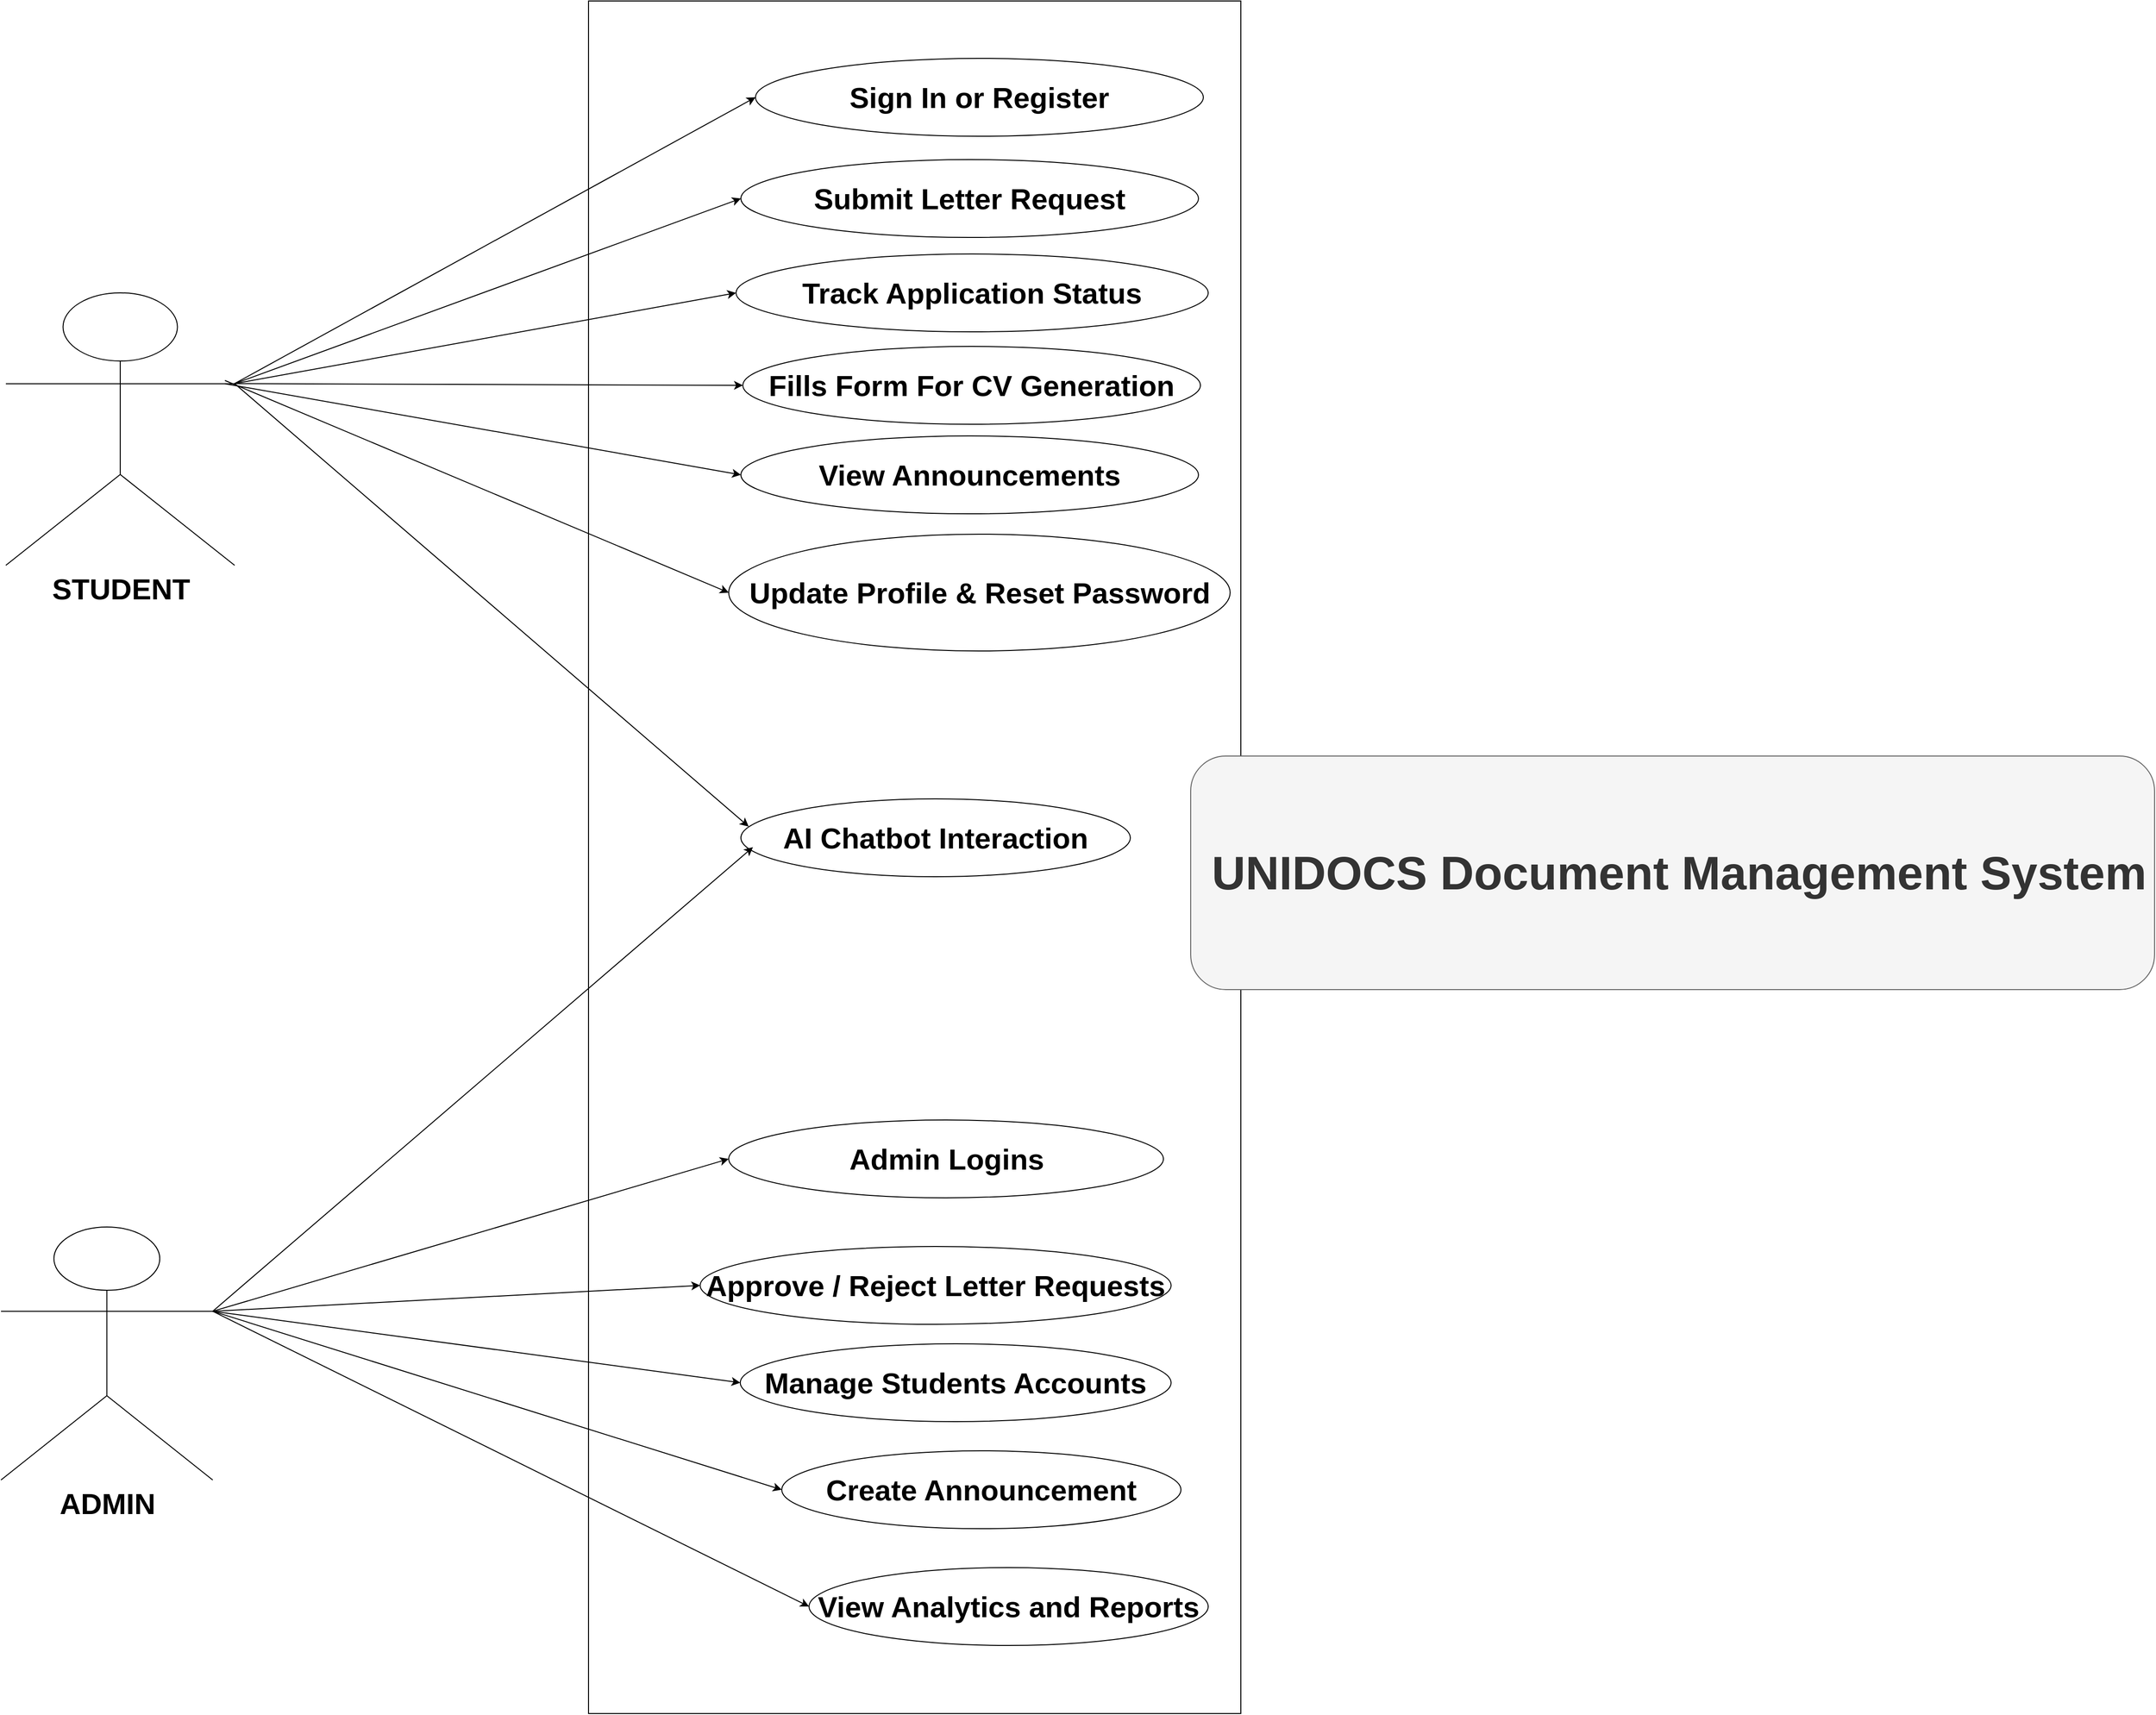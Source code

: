 <mxfile version="28.0.6" pages="6">
  <diagram name="Page-1" id="Wy61qHY-vmZfZhlCMzMm">
    <mxGraphModel dx="5453" dy="4547" grid="1" gridSize="10" guides="1" tooltips="1" connect="1" arrows="1" fold="1" page="1" pageScale="1" pageWidth="850" pageHeight="1100" math="0" shadow="0">
      <root>
        <mxCell id="0" />
        <mxCell id="1" parent="0" />
        <mxCell id="Y8IVvDa10_z8T90LCsYj-1" value="" style="rounded=0;whiteSpace=wrap;html=1;" vertex="1" parent="1">
          <mxGeometry x="693.5" y="-490" width="670" height="1760" as="geometry" />
        </mxCell>
        <mxCell id="LoEIFB1L9YeGIMmBbrDZ-2" value="&lt;font style=&quot;font-size: 48px;&quot;&gt;&lt;b style=&quot;&quot;&gt;&amp;nbsp;UNIDOCS Document Management System&lt;/b&gt;&lt;/font&gt;" style="rounded=1;whiteSpace=wrap;html=1;fillColor=#f5f5f5;strokeColor=#666666;fontColor=#333333;" parent="1" vertex="1">
          <mxGeometry x="1312" y="286" width="990" height="240" as="geometry" />
        </mxCell>
        <mxCell id="LoEIFB1L9YeGIMmBbrDZ-6" value="&lt;span style=&quot;font-size: 30px;&quot;&gt;&lt;b&gt;Submit Letter Request&lt;/b&gt;&lt;/span&gt;" style="ellipse;whiteSpace=wrap;html=1;" parent="1" vertex="1">
          <mxGeometry x="850" y="-327" width="470" height="80" as="geometry" />
        </mxCell>
        <mxCell id="LoEIFB1L9YeGIMmBbrDZ-7" value="&lt;font style=&quot;font-size: 30px;&quot;&gt;&lt;b&gt;Fills Form For CV Generation&lt;/b&gt;&lt;/font&gt;" style="ellipse;whiteSpace=wrap;html=1;" parent="1" vertex="1">
          <mxGeometry x="852" y="-135" width="470" height="80" as="geometry" />
        </mxCell>
        <mxCell id="LoEIFB1L9YeGIMmBbrDZ-9" value="&lt;font style=&quot;font-size: 30px;&quot;&gt;&lt;b&gt;Sign In or Register&lt;/b&gt;&lt;/font&gt;" style="ellipse;whiteSpace=wrap;html=1;" parent="1" vertex="1">
          <mxGeometry x="865" y="-431" width="460" height="80" as="geometry" />
        </mxCell>
        <mxCell id="LoEIFB1L9YeGIMmBbrDZ-10" value="&lt;font style=&quot;font-size: 30px;&quot;&gt;&lt;b&gt;Admin Logins&lt;/b&gt;&lt;/font&gt;" style="ellipse;whiteSpace=wrap;html=1;" parent="1" vertex="1">
          <mxGeometry x="837.5" y="660" width="446.5" height="80" as="geometry" />
        </mxCell>
        <mxCell id="LoEIFB1L9YeGIMmBbrDZ-11" value="&lt;b style=&quot;font-size: 30px;&quot;&gt;Manage Students Accounts&lt;/b&gt;" style="ellipse;whiteSpace=wrap;html=1;" parent="1" vertex="1">
          <mxGeometry x="849.38" y="890" width="442.5" height="80" as="geometry" />
        </mxCell>
        <mxCell id="LoEIFB1L9YeGIMmBbrDZ-14" value="&lt;font style=&quot;font-size: 30px;&quot;&gt;&lt;b&gt;AI Chatbot Interaction&lt;/b&gt;&lt;/font&gt;" style="ellipse;whiteSpace=wrap;html=1;" parent="1" vertex="1">
          <mxGeometry x="850" y="330" width="400" height="80" as="geometry" />
        </mxCell>
        <mxCell id="LoEIFB1L9YeGIMmBbrDZ-16" value="" style="endArrow=classic;html=1;rounded=0;entryX=0;entryY=0.5;entryDx=0;entryDy=0;exitX=1;exitY=0.333;exitDx=0;exitDy=0;exitPerimeter=0;" parent="1" target="LoEIFB1L9YeGIMmBbrDZ-9" edge="1" source="Y8IVvDa10_z8T90LCsYj-6">
          <mxGeometry width="50" height="50" relative="1" as="geometry">
            <mxPoint x="316.88" y="-50.0" as="sourcePoint" />
            <mxPoint x="890.0" y="-202" as="targetPoint" />
          </mxGeometry>
        </mxCell>
        <mxCell id="LoEIFB1L9YeGIMmBbrDZ-17" value="" style="endArrow=classic;html=1;rounded=0;entryX=0;entryY=0.5;entryDx=0;entryDy=0;exitX=1;exitY=0.333;exitDx=0;exitDy=0;exitPerimeter=0;" parent="1" source="Y8IVvDa10_z8T90LCsYj-6" target="LoEIFB1L9YeGIMmBbrDZ-7" edge="1">
          <mxGeometry width="50" height="50" relative="1" as="geometry">
            <mxPoint x="310" y="-50.0" as="sourcePoint" />
            <mxPoint x="858" y="-32" as="targetPoint" />
          </mxGeometry>
        </mxCell>
        <mxCell id="LoEIFB1L9YeGIMmBbrDZ-18" value="" style="endArrow=classic;html=1;rounded=0;entryX=0;entryY=0.5;entryDx=0;entryDy=0;exitX=1;exitY=0.333;exitDx=0;exitDy=0;exitPerimeter=0;" parent="1" target="LoEIFB1L9YeGIMmBbrDZ-6" edge="1" source="Y8IVvDa10_z8T90LCsYj-6">
          <mxGeometry width="50" height="50" relative="1" as="geometry">
            <mxPoint x="310" y="-50.0" as="sourcePoint" />
            <mxPoint x="858" as="targetPoint" />
          </mxGeometry>
        </mxCell>
        <mxCell id="LoEIFB1L9YeGIMmBbrDZ-20" value="" style="endArrow=classic;html=1;rounded=0;entryX=0;entryY=0.5;entryDx=0;entryDy=0;exitX=1;exitY=0.333;exitDx=0;exitDy=0;exitPerimeter=0;" parent="1" source="Y8IVvDa10_z8T90LCsYj-12" target="LoEIFB1L9YeGIMmBbrDZ-11" edge="1">
          <mxGeometry width="50" height="50" relative="1" as="geometry">
            <mxPoint x="340" y="910.0" as="sourcePoint" />
            <mxPoint x="917" y="590" as="targetPoint" />
          </mxGeometry>
        </mxCell>
        <mxCell id="LoEIFB1L9YeGIMmBbrDZ-21" value="" style="endArrow=classic;html=1;rounded=0;entryX=0;entryY=0.5;entryDx=0;entryDy=0;exitX=1;exitY=0.333;exitDx=0;exitDy=0;exitPerimeter=0;" parent="1" target="LoEIFB1L9YeGIMmBbrDZ-10" edge="1" source="Y8IVvDa10_z8T90LCsYj-12">
          <mxGeometry width="50" height="50" relative="1" as="geometry">
            <mxPoint x="330" y="580" as="sourcePoint" />
            <mxPoint x="870" y="500" as="targetPoint" />
          </mxGeometry>
        </mxCell>
        <mxCell id="Y8IVvDa10_z8T90LCsYj-2" value="" style="endArrow=classic;html=1;rounded=0;entryX=0;entryY=0.5;entryDx=0;entryDy=0;exitX=1;exitY=0.333;exitDx=0;exitDy=0;exitPerimeter=0;" edge="1" target="Y8IVvDa10_z8T90LCsYj-3" parent="1" source="Y8IVvDa10_z8T90LCsYj-12">
          <mxGeometry width="50" height="50" relative="1" as="geometry">
            <mxPoint x="307.5" y="860.0" as="sourcePoint" />
            <mxPoint x="761.25" y="730" as="targetPoint" />
          </mxGeometry>
        </mxCell>
        <mxCell id="Y8IVvDa10_z8T90LCsYj-3" value="&lt;span style=&quot;font-size: 30px;&quot;&gt;&lt;b&gt;Approve / Reject Letter Requests&lt;/b&gt;&lt;/span&gt;" style="ellipse;whiteSpace=wrap;html=1;" vertex="1" parent="1">
          <mxGeometry x="808.13" y="790" width="483.75" height="80" as="geometry" />
        </mxCell>
        <mxCell id="Y8IVvDa10_z8T90LCsYj-4" value="&lt;span style=&quot;font-size: 30px;&quot;&gt;&lt;b&gt;Track Application Status&lt;/b&gt;&lt;/span&gt;" style="ellipse;whiteSpace=wrap;html=1;" vertex="1" parent="1">
          <mxGeometry x="845" y="-230" width="485" height="80" as="geometry" />
        </mxCell>
        <mxCell id="Y8IVvDa10_z8T90LCsYj-5" value="" style="endArrow=classic;html=1;rounded=0;entryX=0;entryY=0.5;entryDx=0;entryDy=0;exitX=1;exitY=0.333;exitDx=0;exitDy=0;exitPerimeter=0;" edge="1" target="Y8IVvDa10_z8T90LCsYj-4" parent="1" source="Y8IVvDa10_z8T90LCsYj-6">
          <mxGeometry width="50" height="50" relative="1" as="geometry">
            <mxPoint x="300" y="-50" as="sourcePoint" />
            <mxPoint x="868" y="10" as="targetPoint" />
          </mxGeometry>
        </mxCell>
        <mxCell id="Y8IVvDa10_z8T90LCsYj-6" value="&lt;b style=&quot;font-size: 30px; text-wrap-mode: wrap;&quot;&gt;STUDENT&lt;/b&gt;" style="shape=umlActor;verticalLabelPosition=bottom;verticalAlign=top;html=1;outlineConnect=0;" vertex="1" parent="1">
          <mxGeometry x="95" y="-190" width="235" height="280" as="geometry" />
        </mxCell>
        <mxCell id="Y8IVvDa10_z8T90LCsYj-7" value="" style="endArrow=classic;html=1;rounded=0;entryX=0;entryY=0.5;entryDx=0;entryDy=0;exitX=1;exitY=0.333;exitDx=0;exitDy=0;exitPerimeter=0;" edge="1" target="Y8IVvDa10_z8T90LCsYj-8" parent="1">
          <mxGeometry width="50" height="50" relative="1" as="geometry">
            <mxPoint x="320" y="-96.667" as="sourcePoint" />
            <mxPoint x="868" y="65" as="targetPoint" />
          </mxGeometry>
        </mxCell>
        <mxCell id="Y8IVvDa10_z8T90LCsYj-8" value="&lt;font style=&quot;font-size: 30px;&quot;&gt;&lt;b&gt;View Announcements&lt;/b&gt;&lt;/font&gt;" style="ellipse;whiteSpace=wrap;html=1;" vertex="1" parent="1">
          <mxGeometry x="850" y="-43" width="470" height="80" as="geometry" />
        </mxCell>
        <mxCell id="Y8IVvDa10_z8T90LCsYj-9" value="" style="endArrow=classic;html=1;rounded=0;entryX=0;entryY=0.5;entryDx=0;entryDy=0;" edge="1" target="Y8IVvDa10_z8T90LCsYj-10" parent="1">
          <mxGeometry width="50" height="50" relative="1" as="geometry">
            <mxPoint x="320" y="-100" as="sourcePoint" />
            <mxPoint x="868" y="171.67" as="targetPoint" />
          </mxGeometry>
        </mxCell>
        <mxCell id="Y8IVvDa10_z8T90LCsYj-10" value="&lt;font style=&quot;font-size: 30px;&quot;&gt;&lt;b&gt;Update Profile &amp;amp; Reset Password&lt;/b&gt;&lt;/font&gt;" style="ellipse;whiteSpace=wrap;html=1;" vertex="1" parent="1">
          <mxGeometry x="837.5" y="58" width="515" height="120" as="geometry" />
        </mxCell>
        <mxCell id="Y8IVvDa10_z8T90LCsYj-11" value="" style="endArrow=classic;html=1;rounded=0;entryX=0.02;entryY=0.356;entryDx=0;entryDy=0;entryPerimeter=0;exitX=1;exitY=0.333;exitDx=0;exitDy=0;exitPerimeter=0;" edge="1" parent="1" source="Y8IVvDa10_z8T90LCsYj-6" target="LoEIFB1L9YeGIMmBbrDZ-14">
          <mxGeometry width="50" height="50" relative="1" as="geometry">
            <mxPoint x="330" y="-100" as="sourcePoint" />
            <mxPoint x="710" y="320" as="targetPoint" />
          </mxGeometry>
        </mxCell>
        <mxCell id="Y8IVvDa10_z8T90LCsYj-12" value="&lt;b style=&quot;font-size: 30px; text-wrap-mode: wrap;&quot;&gt;ADMIN&lt;/b&gt;" style="shape=umlActor;verticalLabelPosition=bottom;verticalAlign=top;html=1;outlineConnect=0;" vertex="1" parent="1">
          <mxGeometry x="90" y="770" width="217.5" height="260" as="geometry" />
        </mxCell>
        <mxCell id="Y8IVvDa10_z8T90LCsYj-13" value="" style="endArrow=classic;html=1;rounded=0;exitX=1;exitY=0.333;exitDx=0;exitDy=0;exitPerimeter=0;entryX=0.031;entryY=0.62;entryDx=0;entryDy=0;entryPerimeter=0;" edge="1" parent="1" source="Y8IVvDa10_z8T90LCsYj-12" target="LoEIFB1L9YeGIMmBbrDZ-14">
          <mxGeometry width="50" height="50" relative="1" as="geometry">
            <mxPoint x="640" y="650" as="sourcePoint" />
            <mxPoint x="690" y="600" as="targetPoint" />
          </mxGeometry>
        </mxCell>
        <mxCell id="Y8IVvDa10_z8T90LCsYj-14" value="&lt;b style=&quot;font-size: 30px;&quot;&gt;Create Announcement&lt;/b&gt;" style="ellipse;whiteSpace=wrap;html=1;" vertex="1" parent="1">
          <mxGeometry x="892" y="1000" width="410" height="80" as="geometry" />
        </mxCell>
        <mxCell id="Y8IVvDa10_z8T90LCsYj-15" value="" style="endArrow=classic;html=1;rounded=0;entryX=0;entryY=0.5;entryDx=0;entryDy=0;exitX=1;exitY=0.333;exitDx=0;exitDy=0;exitPerimeter=0;" edge="1" target="Y8IVvDa10_z8T90LCsYj-14" parent="1" source="Y8IVvDa10_z8T90LCsYj-12">
          <mxGeometry width="50" height="50" relative="1" as="geometry">
            <mxPoint x="336" y="960" as="sourcePoint" />
            <mxPoint x="945" y="693" as="targetPoint" />
          </mxGeometry>
        </mxCell>
        <mxCell id="Y8IVvDa10_z8T90LCsYj-16" value="" style="endArrow=classic;html=1;rounded=0;entryX=0;entryY=0.5;entryDx=0;entryDy=0;exitX=1;exitY=0.333;exitDx=0;exitDy=0;exitPerimeter=0;" edge="1" target="Y8IVvDa10_z8T90LCsYj-17" parent="1" source="Y8IVvDa10_z8T90LCsYj-12">
          <mxGeometry width="50" height="50" relative="1" as="geometry">
            <mxPoint x="330" y="960" as="sourcePoint" />
            <mxPoint x="967" y="796" as="targetPoint" />
          </mxGeometry>
        </mxCell>
        <mxCell id="Y8IVvDa10_z8T90LCsYj-17" value="&lt;b style=&quot;font-size: 30px;&quot;&gt;View Analytics and Reports&lt;/b&gt;" style="ellipse;whiteSpace=wrap;html=1;" vertex="1" parent="1">
          <mxGeometry x="920" y="1120" width="410" height="80" as="geometry" />
        </mxCell>
      </root>
    </mxGraphModel>
  </diagram>
  <diagram id="_nMxF3f64ZgjoF3UBbiK" name="Page-2">
    <mxGraphModel dx="818" dy="517" grid="1" gridSize="10" guides="1" tooltips="1" connect="1" arrows="1" fold="1" page="1" pageScale="1" pageWidth="850" pageHeight="1100" math="0" shadow="0">
      <root>
        <mxCell id="0" />
        <mxCell id="1" parent="0" />
        <mxCell id="NmE5dpcp8EPujehi6c9E-11" value="👤 Student" style="shape=umlLifeline;perimeter=lifelinePerimeter;whiteSpace=wrap;container=1;dropTarget=0;collapsible=0;recursiveResize=0;outlineConnect=0;portConstraint=eastwest;newEdgeStyle={&quot;edgeStyle&quot;:&quot;elbowEdgeStyle&quot;,&quot;elbow&quot;:&quot;vertical&quot;,&quot;curved&quot;:0,&quot;rounded&quot;:0};size=65;" vertex="1" parent="1">
          <mxGeometry x="30" y="20" width="150" height="495" as="geometry" />
        </mxCell>
        <mxCell id="NmE5dpcp8EPujehi6c9E-12" value="UNIDOCS System" style="shape=umlLifeline;perimeter=lifelinePerimeter;whiteSpace=wrap;container=1;dropTarget=0;collapsible=0;recursiveResize=0;outlineConnect=0;portConstraint=eastwest;newEdgeStyle={&quot;edgeStyle&quot;:&quot;elbowEdgeStyle&quot;,&quot;elbow&quot;:&quot;vertical&quot;,&quot;curved&quot;:0,&quot;rounded&quot;:0};size=65;" vertex="1" parent="1">
          <mxGeometry x="290" y="20" width="150" height="495" as="geometry" />
        </mxCell>
        <mxCell id="NmE5dpcp8EPujehi6c9E-14" value="Database" style="shape=umlLifeline;perimeter=lifelinePerimeter;whiteSpace=wrap;container=1;dropTarget=0;collapsible=0;recursiveResize=0;outlineConnect=0;portConstraint=eastwest;newEdgeStyle={&quot;edgeStyle&quot;:&quot;elbowEdgeStyle&quot;,&quot;elbow&quot;:&quot;vertical&quot;,&quot;curved&quot;:0,&quot;rounded&quot;:0};size=65;" vertex="1" parent="1">
          <mxGeometry x="713" y="20" width="150" height="495" as="geometry" />
        </mxCell>
        <mxCell id="NmE5dpcp8EPujehi6c9E-15" value="Request CV Generation" style="verticalAlign=bottom;edgeStyle=elbowEdgeStyle;elbow=vertical;curved=0;rounded=0;endArrow=block;" edge="1" parent="1" source="NmE5dpcp8EPujehi6c9E-11" target="NmE5dpcp8EPujehi6c9E-12">
          <mxGeometry relative="1" as="geometry">
            <Array as="points">
              <mxPoint x="244" y="170" />
            </Array>
          </mxGeometry>
        </mxCell>
        <mxCell id="NmE5dpcp8EPujehi6c9E-18" value="Save CV Request Details" style="verticalAlign=bottom;edgeStyle=elbowEdgeStyle;elbow=vertical;curved=0;rounded=0;endArrow=block;" edge="1" parent="1" source="NmE5dpcp8EPujehi6c9E-12" target="NmE5dpcp8EPujehi6c9E-14">
          <mxGeometry relative="1" as="geometry">
            <Array as="points">
              <mxPoint x="585" y="314" />
            </Array>
          </mxGeometry>
        </mxCell>
        <mxCell id="NmE5dpcp8EPujehi6c9E-19" value="Confirm CV Saved" style="verticalAlign=bottom;edgeStyle=elbowEdgeStyle;elbow=vertical;curved=0;rounded=0;dashed=1;dashPattern=2 3;endArrow=block;" edge="1" parent="1" source="NmE5dpcp8EPujehi6c9E-14" target="NmE5dpcp8EPujehi6c9E-12">
          <mxGeometry relative="1" as="geometry">
            <Array as="points">
              <mxPoint x="588" y="362" />
            </Array>
          </mxGeometry>
        </mxCell>
        <mxCell id="NmE5dpcp8EPujehi6c9E-20" value="CV Generated Successfully" style="verticalAlign=bottom;edgeStyle=elbowEdgeStyle;elbow=vertical;curved=0;rounded=0;dashed=1;dashPattern=2 3;endArrow=block;" edge="1" parent="1" source="NmE5dpcp8EPujehi6c9E-12" target="NmE5dpcp8EPujehi6c9E-11">
          <mxGeometry relative="1" as="geometry">
            <Array as="points">
              <mxPoint x="247" y="410" />
            </Array>
          </mxGeometry>
        </mxCell>
        <mxCell id="NmE5dpcp8EPujehi6c9E-21" value="CV Generation Process" style="fillColor=#ffff88;strokeColor=#9E916F;" vertex="1" parent="1">
          <mxGeometry x="80" y="95" width="733" height="47" as="geometry" />
        </mxCell>
      </root>
    </mxGraphModel>
  </diagram>
  <diagram id="IGAmpN3FC57va3dewEUL" name="Page-3">
    <mxGraphModel dx="818" dy="517" grid="1" gridSize="10" guides="1" tooltips="1" connect="1" arrows="1" fold="1" page="1" pageScale="1" pageWidth="850" pageHeight="1100" math="0" shadow="0">
      <root>
        <mxCell id="0" />
        <mxCell id="1" parent="0" />
        <mxCell id="NH9DNw6gHO6jxviAnlF0-1" value="👤 Student" style="shape=umlLifeline;perimeter=lifelinePerimeter;whiteSpace=wrap;container=1;dropTarget=0;collapsible=0;recursiveResize=0;outlineConnect=0;portConstraint=eastwest;newEdgeStyle={&quot;edgeStyle&quot;:&quot;elbowEdgeStyle&quot;,&quot;elbow&quot;:&quot;vertical&quot;,&quot;curved&quot;:0,&quot;rounded&quot;:0};size=65;" vertex="1" parent="1">
          <mxGeometry x="20" y="20" width="150" height="380" as="geometry" />
        </mxCell>
        <mxCell id="NH9DNw6gHO6jxviAnlF0-2" value="UNIDOCS System" style="shape=umlLifeline;perimeter=lifelinePerimeter;whiteSpace=wrap;container=1;dropTarget=0;collapsible=0;recursiveResize=0;outlineConnect=0;portConstraint=eastwest;newEdgeStyle={&quot;edgeStyle&quot;:&quot;elbowEdgeStyle&quot;,&quot;elbow&quot;:&quot;vertical&quot;,&quot;curved&quot;:0,&quot;rounded&quot;:0};size=65;" vertex="1" parent="1">
          <mxGeometry x="350" y="30" width="150" height="370" as="geometry" />
        </mxCell>
        <mxCell id="NH9DNw6gHO6jxviAnlF0-3" value="Database" style="shape=umlLifeline;perimeter=lifelinePerimeter;whiteSpace=wrap;container=1;dropTarget=0;collapsible=0;recursiveResize=0;outlineConnect=0;portConstraint=eastwest;newEdgeStyle={&quot;edgeStyle&quot;:&quot;elbowEdgeStyle&quot;,&quot;elbow&quot;:&quot;vertical&quot;,&quot;curved&quot;:0,&quot;rounded&quot;:0};size=65;" vertex="1" parent="1">
          <mxGeometry x="617" y="20" width="150" height="380" as="geometry" />
        </mxCell>
        <mxCell id="NH9DNw6gHO6jxviAnlF0-4" value="Create New Letter Request" style="verticalAlign=bottom;edgeStyle=elbowEdgeStyle;elbow=vertical;curved=0;rounded=0;endArrow=block;" edge="1" parent="1" source="NH9DNw6gHO6jxviAnlF0-1" target="NH9DNw6gHO6jxviAnlF0-2">
          <mxGeometry relative="1" as="geometry">
            <Array as="points">
              <mxPoint x="268" y="170" />
            </Array>
          </mxGeometry>
        </mxCell>
        <mxCell id="NH9DNw6gHO6jxviAnlF0-5" value="Save Letter Request Details" style="verticalAlign=bottom;edgeStyle=elbowEdgeStyle;elbow=vertical;curved=0;rounded=0;endArrow=block;" edge="1" parent="1" source="NH9DNw6gHO6jxviAnlF0-2" target="NH9DNw6gHO6jxviAnlF0-3">
          <mxGeometry relative="1" as="geometry">
            <Array as="points">
              <mxPoint x="567" y="218" />
            </Array>
          </mxGeometry>
        </mxCell>
        <mxCell id="NH9DNw6gHO6jxviAnlF0-6" value="Confirm Request Saved" style="verticalAlign=bottom;edgeStyle=elbowEdgeStyle;elbow=vertical;curved=0;rounded=0;dashed=1;dashPattern=2 3;endArrow=block;" edge="1" parent="1" source="NH9DNw6gHO6jxviAnlF0-3" target="NH9DNw6gHO6jxviAnlF0-2">
          <mxGeometry relative="1" as="geometry">
            <Array as="points">
              <mxPoint x="570" y="266" />
            </Array>
          </mxGeometry>
        </mxCell>
        <mxCell id="NH9DNw6gHO6jxviAnlF0-7" value="Letter Request Created Successfully" style="verticalAlign=bottom;edgeStyle=elbowEdgeStyle;elbow=vertical;curved=0;rounded=0;dashed=1;dashPattern=2 3;endArrow=block;" edge="1" parent="1" source="NH9DNw6gHO6jxviAnlF0-2" target="NH9DNw6gHO6jxviAnlF0-1">
          <mxGeometry relative="1" as="geometry">
            <Array as="points">
              <mxPoint x="271" y="314" />
            </Array>
          </mxGeometry>
        </mxCell>
        <mxCell id="NH9DNw6gHO6jxviAnlF0-12" value="Letter Request Creation and Updates" style="fillColor=#ffff88;strokeColor=#9E916F;" vertex="1" parent="1">
          <mxGeometry x="70" y="95" width="647" height="47" as="geometry" />
        </mxCell>
      </root>
    </mxGraphModel>
  </diagram>
  <diagram id="mwDvJO0yi33dtLMjM9ob" name="Page-4">
    <mxGraphModel dx="818" dy="517" grid="1" gridSize="10" guides="1" tooltips="1" connect="1" arrows="1" fold="1" page="1" pageScale="1" pageWidth="850" pageHeight="1100" math="0" shadow="0">
      <root>
        <mxCell id="0" />
        <mxCell id="1" parent="0" />
        <mxCell id="ix7VWFhVaTdVOcQdC4Mh-1" value="👨‍💼 Admin" style="shape=umlLifeline;perimeter=lifelinePerimeter;whiteSpace=wrap;container=1;dropTarget=0;collapsible=0;recursiveResize=0;outlineConnect=0;portConstraint=eastwest;newEdgeStyle={&quot;edgeStyle&quot;:&quot;elbowEdgeStyle&quot;,&quot;elbow&quot;:&quot;vertical&quot;,&quot;curved&quot;:0,&quot;rounded&quot;:0};size=65;" vertex="1" parent="1">
          <mxGeometry x="20" y="20" width="150" height="591" as="geometry" />
        </mxCell>
        <mxCell id="ix7VWFhVaTdVOcQdC4Mh-2" value="UNIDOCS System" style="shape=umlLifeline;perimeter=lifelinePerimeter;whiteSpace=wrap;container=1;dropTarget=0;collapsible=0;recursiveResize=0;outlineConnect=0;portConstraint=eastwest;newEdgeStyle={&quot;edgeStyle&quot;:&quot;elbowEdgeStyle&quot;,&quot;elbow&quot;:&quot;vertical&quot;,&quot;curved&quot;:0,&quot;rounded&quot;:0};size=65;" vertex="1" parent="1">
          <mxGeometry x="294" y="20" width="150" height="591" as="geometry" />
        </mxCell>
        <mxCell id="ix7VWFhVaTdVOcQdC4Mh-3" value="Database" style="shape=umlLifeline;perimeter=lifelinePerimeter;whiteSpace=wrap;container=1;dropTarget=0;collapsible=0;recursiveResize=0;outlineConnect=0;portConstraint=eastwest;newEdgeStyle={&quot;edgeStyle&quot;:&quot;elbowEdgeStyle&quot;,&quot;elbow&quot;:&quot;vertical&quot;,&quot;curved&quot;:0,&quot;rounded&quot;:0};size=65;" vertex="1" parent="1">
          <mxGeometry x="541" y="20" width="150" height="591" as="geometry" />
        </mxCell>
        <mxCell id="ix7VWFhVaTdVOcQdC4Mh-4" value="Review Pending Requests" style="verticalAlign=bottom;edgeStyle=elbowEdgeStyle;elbow=vertical;curved=0;rounded=0;endArrow=block;" edge="1" parent="1" source="ix7VWFhVaTdVOcQdC4Mh-1" target="ix7VWFhVaTdVOcQdC4Mh-2">
          <mxGeometry relative="1" as="geometry">
            <Array as="points">
              <mxPoint x="241" y="170" />
            </Array>
          </mxGeometry>
        </mxCell>
        <mxCell id="ix7VWFhVaTdVOcQdC4Mh-5" value="Retrieve Request Details" style="verticalAlign=bottom;edgeStyle=elbowEdgeStyle;elbow=vertical;curved=0;rounded=0;endArrow=block;" edge="1" parent="1" source="ix7VWFhVaTdVOcQdC4Mh-2" target="ix7VWFhVaTdVOcQdC4Mh-3">
          <mxGeometry relative="1" as="geometry">
            <Array as="points">
              <mxPoint x="501" y="218" />
            </Array>
          </mxGeometry>
        </mxCell>
        <mxCell id="ix7VWFhVaTdVOcQdC4Mh-6" value="Return Request Data" style="verticalAlign=bottom;edgeStyle=elbowEdgeStyle;elbow=vertical;curved=0;rounded=0;dashed=1;dashPattern=2 3;endArrow=block;" edge="1" parent="1" source="ix7VWFhVaTdVOcQdC4Mh-3" target="ix7VWFhVaTdVOcQdC4Mh-2">
          <mxGeometry relative="1" as="geometry">
            <Array as="points">
              <mxPoint x="504" y="266" />
            </Array>
          </mxGeometry>
        </mxCell>
        <mxCell id="ix7VWFhVaTdVOcQdC4Mh-7" value="Display Request Information" style="verticalAlign=bottom;edgeStyle=elbowEdgeStyle;elbow=vertical;curved=0;rounded=0;dashed=1;dashPattern=2 3;endArrow=block;" edge="1" parent="1" source="ix7VWFhVaTdVOcQdC4Mh-2" target="ix7VWFhVaTdVOcQdC4Mh-1">
          <mxGeometry relative="1" as="geometry">
            <Array as="points">
              <mxPoint x="244" y="314" />
            </Array>
          </mxGeometry>
        </mxCell>
        <mxCell id="ix7VWFhVaTdVOcQdC4Mh-8" value="Approve/Reject Request" style="verticalAlign=bottom;edgeStyle=elbowEdgeStyle;elbow=vertical;curved=0;rounded=0;endArrow=block;" edge="1" parent="1" source="ix7VWFhVaTdVOcQdC4Mh-1" target="ix7VWFhVaTdVOcQdC4Mh-2">
          <mxGeometry relative="1" as="geometry">
            <Array as="points">
              <mxPoint x="241" y="362" />
            </Array>
          </mxGeometry>
        </mxCell>
        <mxCell id="ix7VWFhVaTdVOcQdC4Mh-9" value="Update Request Status" style="verticalAlign=bottom;edgeStyle=elbowEdgeStyle;elbow=vertical;curved=0;rounded=0;endArrow=block;" edge="1" parent="1" source="ix7VWFhVaTdVOcQdC4Mh-2" target="ix7VWFhVaTdVOcQdC4Mh-3">
          <mxGeometry relative="1" as="geometry">
            <Array as="points">
              <mxPoint x="501" y="410" />
            </Array>
          </mxGeometry>
        </mxCell>
        <mxCell id="ix7VWFhVaTdVOcQdC4Mh-10" value="Confirm Status Update" style="verticalAlign=bottom;edgeStyle=elbowEdgeStyle;elbow=vertical;curved=0;rounded=0;dashed=1;dashPattern=2 3;endArrow=block;" edge="1" parent="1" source="ix7VWFhVaTdVOcQdC4Mh-3" target="ix7VWFhVaTdVOcQdC4Mh-2">
          <mxGeometry relative="1" as="geometry">
            <Array as="points">
              <mxPoint x="504" y="458" />
            </Array>
          </mxGeometry>
        </mxCell>
        <mxCell id="ix7VWFhVaTdVOcQdC4Mh-11" value="Status Updated Successfully" style="verticalAlign=bottom;edgeStyle=elbowEdgeStyle;elbow=vertical;curved=0;rounded=0;dashed=1;dashPattern=2 3;endArrow=block;" edge="1" parent="1" source="ix7VWFhVaTdVOcQdC4Mh-2" target="ix7VWFhVaTdVOcQdC4Mh-1">
          <mxGeometry relative="1" as="geometry">
            <Array as="points">
              <mxPoint x="244" y="506" />
            </Array>
          </mxGeometry>
        </mxCell>
        <mxCell id="ix7VWFhVaTdVOcQdC4Mh-12" value="Request Management Process" style="fillColor=#ffff88;strokeColor=#9E916F;" vertex="1" parent="1">
          <mxGeometry x="70" y="95" width="571" height="47" as="geometry" />
        </mxCell>
      </root>
    </mxGraphModel>
  </diagram>
  <diagram id="fyirta3qVX0R6ntWU9Hn" name="Page-5">
    <mxGraphModel dx="1169" dy="739" grid="1" gridSize="10" guides="1" tooltips="1" connect="1" arrows="1" fold="1" page="1" pageScale="1" pageWidth="850" pageHeight="1100" math="0" shadow="0">
      <root>
        <mxCell id="0" />
        <mxCell id="1" parent="0" />
        <mxCell id="wtDLJHoAi2SUmda4GXel-1" value="User" style="swimlane;fontStyle=1;align=center;verticalAlign=top;childLayout=stackLayout;horizontal=1;startSize=28.952;horizontalStack=0;resizeParent=1;resizeParentMax=0;resizeLast=0;collapsible=0;marginBottom=0;fillColor=#dae8fc;strokeColor=#6c8ebf;fontSize=15;" parent="1" vertex="1">
          <mxGeometry x="352" y="20" width="252" height="303.952" as="geometry" />
        </mxCell>
        <mxCell id="wtDLJHoAi2SUmda4GXel-2" value="+id: Long" style="text;strokeColor=none;fillColor=none;align=left;verticalAlign=top;spacingLeft=4;spacingRight=4;overflow=hidden;rotatable=0;points=[[0,0.5],[1,0.5]];portConstraint=eastwest;fontSize=15;" parent="wtDLJHoAi2SUmda4GXel-1" vertex="1">
          <mxGeometry y="28.952" width="252" height="29" as="geometry" />
        </mxCell>
        <mxCell id="wtDLJHoAi2SUmda4GXel-3" value="+firstName: String" style="text;strokeColor=none;fillColor=none;align=left;verticalAlign=top;spacingLeft=4;spacingRight=4;overflow=hidden;rotatable=0;points=[[0,0.5],[1,0.5]];portConstraint=eastwest;fontSize=15;" parent="wtDLJHoAi2SUmda4GXel-1" vertex="1">
          <mxGeometry y="57.952" width="252" height="29" as="geometry" />
        </mxCell>
        <mxCell id="wtDLJHoAi2SUmda4GXel-4" value="+lastName: String" style="text;strokeColor=none;fillColor=none;align=left;verticalAlign=top;spacingLeft=4;spacingRight=4;overflow=hidden;rotatable=0;points=[[0,0.5],[1,0.5]];portConstraint=eastwest;fontSize=15;" parent="wtDLJHoAi2SUmda4GXel-1" vertex="1">
          <mxGeometry y="86.952" width="252" height="29" as="geometry" />
        </mxCell>
        <mxCell id="wtDLJHoAi2SUmda4GXel-5" value="+email: String" style="text;strokeColor=none;fillColor=none;align=left;verticalAlign=top;spacingLeft=4;spacingRight=4;overflow=hidden;rotatable=0;points=[[0,0.5],[1,0.5]];portConstraint=eastwest;fontSize=15;" parent="wtDLJHoAi2SUmda4GXel-1" vertex="1">
          <mxGeometry y="115.952" width="252" height="29" as="geometry" />
        </mxCell>
        <mxCell id="wtDLJHoAi2SUmda4GXel-6" value="+password: String" style="text;strokeColor=none;fillColor=none;align=left;verticalAlign=top;spacingLeft=4;spacingRight=4;overflow=hidden;rotatable=0;points=[[0,0.5],[1,0.5]];portConstraint=eastwest;fontSize=15;" parent="wtDLJHoAi2SUmda4GXel-1" vertex="1">
          <mxGeometry y="144.952" width="252" height="29" as="geometry" />
        </mxCell>
        <mxCell id="wtDLJHoAi2SUmda4GXel-7" value="+role: String" style="text;strokeColor=none;fillColor=none;align=left;verticalAlign=top;spacingLeft=4;spacingRight=4;overflow=hidden;rotatable=0;points=[[0,0.5],[1,0.5]];portConstraint=eastwest;fontSize=15;" parent="wtDLJHoAi2SUmda4GXel-1" vertex="1">
          <mxGeometry y="173.952" width="252" height="29" as="geometry" />
        </mxCell>
        <mxCell id="wtDLJHoAi2SUmda4GXel-8" value="+status: String" style="text;strokeColor=none;fillColor=none;align=left;verticalAlign=top;spacingLeft=4;spacingRight=4;overflow=hidden;rotatable=0;points=[[0,0.5],[1,0.5]];portConstraint=eastwest;fontSize=15;" parent="wtDLJHoAi2SUmda4GXel-1" vertex="1">
          <mxGeometry y="202.952" width="252" height="29" as="geometry" />
        </mxCell>
        <mxCell id="wtDLJHoAi2SUmda4GXel-9" value="+resetToken: String" style="text;strokeColor=none;fillColor=none;align=left;verticalAlign=top;spacingLeft=4;spacingRight=4;overflow=hidden;rotatable=0;points=[[0,0.5],[1,0.5]];portConstraint=eastwest;fontSize=15;" parent="wtDLJHoAi2SUmda4GXel-1" vertex="1">
          <mxGeometry y="231.952" width="252" height="29" as="geometry" />
        </mxCell>
        <mxCell id="wtDLJHoAi2SUmda4GXel-10" value="+resetTokenExpiry: DateTime" style="text;strokeColor=none;fillColor=none;align=left;verticalAlign=top;spacingLeft=4;spacingRight=4;overflow=hidden;rotatable=0;points=[[0,0.5],[1,0.5]];portConstraint=eastwest;fontSize=15;" parent="wtDLJHoAi2SUmda4GXel-1" vertex="1">
          <mxGeometry y="260.952" width="252" height="29" as="geometry" />
        </mxCell>
        <mxCell id="wtDLJHoAi2SUmda4GXel-11" style="line;strokeWidth=1;fillColor=none;align=left;verticalAlign=middle;spacingTop=-1;spacingLeft=3;spacingRight=3;rotatable=0;labelPosition=right;points=[];portConstraint=eastwest;strokeColor=inherit;fontSize=15;" parent="wtDLJHoAi2SUmda4GXel-1" vertex="1">
          <mxGeometry y="289.952" width="252" height="14" as="geometry" />
        </mxCell>
        <mxCell id="wtDLJHoAi2SUmda4GXel-12" value="LetterRequest" style="swimlane;fontStyle=1;align=center;verticalAlign=top;childLayout=stackLayout;horizontal=1;startSize=27.852;horizontalStack=0;resizeParent=1;resizeParentMax=0;resizeLast=0;collapsible=0;marginBottom=0;fillColor=#dae8fc;strokeColor=#6c8ebf;fontSize=15;" parent="1" vertex="1">
          <mxGeometry x="20" y="403" width="274" height="377.852" as="geometry" />
        </mxCell>
        <mxCell id="wtDLJHoAi2SUmda4GXel-13" value="+id: UUID" style="text;strokeColor=none;fillColor=none;align=left;verticalAlign=top;spacingLeft=4;spacingRight=4;overflow=hidden;rotatable=0;points=[[0,0.5],[1,0.5]];portConstraint=eastwest;fontSize=15;" parent="wtDLJHoAi2SUmda4GXel-12" vertex="1">
          <mxGeometry y="27.852" width="274" height="28" as="geometry" />
        </mxCell>
        <mxCell id="wtDLJHoAi2SUmda4GXel-14" value="+fullName: String" style="text;strokeColor=none;fillColor=none;align=left;verticalAlign=top;spacingLeft=4;spacingRight=4;overflow=hidden;rotatable=0;points=[[0,0.5],[1,0.5]];portConstraint=eastwest;fontSize=15;" parent="wtDLJHoAi2SUmda4GXel-12" vertex="1">
          <mxGeometry y="55.852" width="274" height="28" as="geometry" />
        </mxCell>
        <mxCell id="wtDLJHoAi2SUmda4GXel-15" value="+email: String" style="text;strokeColor=none;fillColor=none;align=left;verticalAlign=top;spacingLeft=4;spacingRight=4;overflow=hidden;rotatable=0;points=[[0,0.5],[1,0.5]];portConstraint=eastwest;fontSize=15;" parent="wtDLJHoAi2SUmda4GXel-12" vertex="1">
          <mxGeometry y="83.852" width="274" height="28" as="geometry" />
        </mxCell>
        <mxCell id="wtDLJHoAi2SUmda4GXel-16" value="+registrationNumber: String" style="text;strokeColor=none;fillColor=none;align=left;verticalAlign=top;spacingLeft=4;spacingRight=4;overflow=hidden;rotatable=0;points=[[0,0.5],[1,0.5]];portConstraint=eastwest;fontSize=15;" parent="wtDLJHoAi2SUmda4GXel-12" vertex="1">
          <mxGeometry y="111.852" width="274" height="28" as="geometry" />
        </mxCell>
        <mxCell id="wtDLJHoAi2SUmda4GXel-17" value="+phoneNumber: String" style="text;strokeColor=none;fillColor=none;align=left;verticalAlign=top;spacingLeft=4;spacingRight=4;overflow=hidden;rotatable=0;points=[[0,0.5],[1,0.5]];portConstraint=eastwest;fontSize=15;" parent="wtDLJHoAi2SUmda4GXel-12" vertex="1">
          <mxGeometry y="139.852" width="274" height="28" as="geometry" />
        </mxCell>
        <mxCell id="wtDLJHoAi2SUmda4GXel-18" value="+programOfStudy: String" style="text;strokeColor=none;fillColor=none;align=left;verticalAlign=top;spacingLeft=4;spacingRight=4;overflow=hidden;rotatable=0;points=[[0,0.5],[1,0.5]];portConstraint=eastwest;fontSize=15;" parent="wtDLJHoAi2SUmda4GXel-12" vertex="1">
          <mxGeometry y="167.852" width="274" height="28" as="geometry" />
        </mxCell>
        <mxCell id="wtDLJHoAi2SUmda4GXel-19" value="+yearOfStudy: Integer" style="text;strokeColor=none;fillColor=none;align=left;verticalAlign=top;spacingLeft=4;spacingRight=4;overflow=hidden;rotatable=0;points=[[0,0.5],[1,0.5]];portConstraint=eastwest;fontSize=15;" parent="wtDLJHoAi2SUmda4GXel-12" vertex="1">
          <mxGeometry y="195.852" width="274" height="28" as="geometry" />
        </mxCell>
        <mxCell id="wtDLJHoAi2SUmda4GXel-20" value="+letterType: String" style="text;strokeColor=none;fillColor=none;align=left;verticalAlign=top;spacingLeft=4;spacingRight=4;overflow=hidden;rotatable=0;points=[[0,0.5],[1,0.5]];portConstraint=eastwest;fontSize=15;" parent="wtDLJHoAi2SUmda4GXel-12" vertex="1">
          <mxGeometry y="223.852" width="274" height="28" as="geometry" />
        </mxCell>
        <mxCell id="wtDLJHoAi2SUmda4GXel-21" value="+reason: String" style="text;strokeColor=none;fillColor=none;align=left;verticalAlign=top;spacingLeft=4;spacingRight=4;overflow=hidden;rotatable=0;points=[[0,0.5],[1,0.5]];portConstraint=eastwest;fontSize=15;" parent="wtDLJHoAi2SUmda4GXel-12" vertex="1">
          <mxGeometry y="251.852" width="274" height="28" as="geometry" />
        </mxCell>
        <mxCell id="wtDLJHoAi2SUmda4GXel-22" value="+status: String" style="text;strokeColor=none;fillColor=none;align=left;verticalAlign=top;spacingLeft=4;spacingRight=4;overflow=hidden;rotatable=0;points=[[0,0.5],[1,0.5]];portConstraint=eastwest;fontSize=15;" parent="wtDLJHoAi2SUmda4GXel-12" vertex="1">
          <mxGeometry y="279.852" width="274" height="28" as="geometry" />
        </mxCell>
        <mxCell id="wtDLJHoAi2SUmda4GXel-23" value="+adminComment: String" style="text;strokeColor=none;fillColor=none;align=left;verticalAlign=top;spacingLeft=4;spacingRight=4;overflow=hidden;rotatable=0;points=[[0,0.5],[1,0.5]];portConstraint=eastwest;fontSize=15;" parent="wtDLJHoAi2SUmda4GXel-12" vertex="1">
          <mxGeometry y="307.852" width="274" height="28" as="geometry" />
        </mxCell>
        <mxCell id="wtDLJHoAi2SUmda4GXel-24" value="+requestDate: DateTime" style="text;strokeColor=none;fillColor=none;align=left;verticalAlign=top;spacingLeft=4;spacingRight=4;overflow=hidden;rotatable=0;points=[[0,0.5],[1,0.5]];portConstraint=eastwest;fontSize=15;" parent="wtDLJHoAi2SUmda4GXel-12" vertex="1">
          <mxGeometry y="335.852" width="274" height="28" as="geometry" />
        </mxCell>
        <mxCell id="wtDLJHoAi2SUmda4GXel-25" style="line;strokeWidth=1;fillColor=none;align=left;verticalAlign=middle;spacingTop=-1;spacingLeft=3;spacingRight=3;rotatable=0;labelPosition=right;points=[];portConstraint=eastwest;strokeColor=inherit;fontSize=15;" parent="wtDLJHoAi2SUmda4GXel-12" vertex="1">
          <mxGeometry y="363.852" width="274" height="14" as="geometry" />
        </mxCell>
        <mxCell id="wtDLJHoAi2SUmda4GXel-26" value="CVRequest" style="swimlane;fontStyle=1;align=center;verticalAlign=top;childLayout=stackLayout;horizontal=1;startSize=27.852;horizontalStack=0;resizeParent=1;resizeParentMax=0;resizeLast=0;collapsible=0;marginBottom=0;fillColor=#dae8fc;strokeColor=#6c8ebf;fontSize=15;" parent="1" vertex="1">
          <mxGeometry x="344" y="403" width="268" height="377.852" as="geometry" />
        </mxCell>
        <mxCell id="wtDLJHoAi2SUmda4GXel-27" value="+id: UUID" style="text;strokeColor=none;fillColor=none;align=left;verticalAlign=top;spacingLeft=4;spacingRight=4;overflow=hidden;rotatable=0;points=[[0,0.5],[1,0.5]];portConstraint=eastwest;fontSize=15;" parent="wtDLJHoAi2SUmda4GXel-26" vertex="1">
          <mxGeometry y="27.852" width="268" height="28" as="geometry" />
        </mxCell>
        <mxCell id="wtDLJHoAi2SUmda4GXel-28" value="+fullName: String" style="text;strokeColor=none;fillColor=none;align=left;verticalAlign=top;spacingLeft=4;spacingRight=4;overflow=hidden;rotatable=0;points=[[0,0.5],[1,0.5]];portConstraint=eastwest;fontSize=15;" parent="wtDLJHoAi2SUmda4GXel-26" vertex="1">
          <mxGeometry y="55.852" width="268" height="28" as="geometry" />
        </mxCell>
        <mxCell id="wtDLJHoAi2SUmda4GXel-29" value="+email: String" style="text;strokeColor=none;fillColor=none;align=left;verticalAlign=top;spacingLeft=4;spacingRight=4;overflow=hidden;rotatable=0;points=[[0,0.5],[1,0.5]];portConstraint=eastwest;fontSize=15;" parent="wtDLJHoAi2SUmda4GXel-26" vertex="1">
          <mxGeometry y="83.852" width="268" height="28" as="geometry" />
        </mxCell>
        <mxCell id="wtDLJHoAi2SUmda4GXel-30" value="+phoneNumber: String" style="text;strokeColor=none;fillColor=none;align=left;verticalAlign=top;spacingLeft=4;spacingRight=4;overflow=hidden;rotatable=0;points=[[0,0.5],[1,0.5]];portConstraint=eastwest;fontSize=15;" parent="wtDLJHoAi2SUmda4GXel-26" vertex="1">
          <mxGeometry y="111.852" width="268" height="28" as="geometry" />
        </mxCell>
        <mxCell id="wtDLJHoAi2SUmda4GXel-31" value="+address: String" style="text;strokeColor=none;fillColor=none;align=left;verticalAlign=top;spacingLeft=4;spacingRight=4;overflow=hidden;rotatable=0;points=[[0,0.5],[1,0.5]];portConstraint=eastwest;fontSize=15;" parent="wtDLJHoAi2SUmda4GXel-26" vertex="1">
          <mxGeometry y="139.852" width="268" height="28" as="geometry" />
        </mxCell>
        <mxCell id="wtDLJHoAi2SUmda4GXel-32" value="+education: String" style="text;strokeColor=none;fillColor=none;align=left;verticalAlign=top;spacingLeft=4;spacingRight=4;overflow=hidden;rotatable=0;points=[[0,0.5],[1,0.5]];portConstraint=eastwest;fontSize=15;" parent="wtDLJHoAi2SUmda4GXel-26" vertex="1">
          <mxGeometry y="167.852" width="268" height="28" as="geometry" />
        </mxCell>
        <mxCell id="wtDLJHoAi2SUmda4GXel-33" value="+experience: String" style="text;strokeColor=none;fillColor=none;align=left;verticalAlign=top;spacingLeft=4;spacingRight=4;overflow=hidden;rotatable=0;points=[[0,0.5],[1,0.5]];portConstraint=eastwest;fontSize=15;" parent="wtDLJHoAi2SUmda4GXel-26" vertex="1">
          <mxGeometry y="195.852" width="268" height="28" as="geometry" />
        </mxCell>
        <mxCell id="wtDLJHoAi2SUmda4GXel-34" value="+skills: String" style="text;strokeColor=none;fillColor=none;align=left;verticalAlign=top;spacingLeft=4;spacingRight=4;overflow=hidden;rotatable=0;points=[[0,0.5],[1,0.5]];portConstraint=eastwest;fontSize=15;" parent="wtDLJHoAi2SUmda4GXel-26" vertex="1">
          <mxGeometry y="223.852" width="268" height="28" as="geometry" />
        </mxCell>
        <mxCell id="wtDLJHoAi2SUmda4GXel-35" value="+cvTemplate: String" style="text;strokeColor=none;fillColor=none;align=left;verticalAlign=top;spacingLeft=4;spacingRight=4;overflow=hidden;rotatable=0;points=[[0,0.5],[1,0.5]];portConstraint=eastwest;fontSize=15;" parent="wtDLJHoAi2SUmda4GXel-26" vertex="1">
          <mxGeometry y="251.852" width="268" height="28" as="geometry" />
        </mxCell>
        <mxCell id="wtDLJHoAi2SUmda4GXel-36" value="+about: String" style="text;strokeColor=none;fillColor=none;align=left;verticalAlign=top;spacingLeft=4;spacingRight=4;overflow=hidden;rotatable=0;points=[[0,0.5],[1,0.5]];portConstraint=eastwest;fontSize=15;" parent="wtDLJHoAi2SUmda4GXel-26" vertex="1">
          <mxGeometry y="279.852" width="268" height="28" as="geometry" />
        </mxCell>
        <mxCell id="wtDLJHoAi2SUmda4GXel-37" value="+programOfStudy: String" style="text;strokeColor=none;fillColor=none;align=left;verticalAlign=top;spacingLeft=4;spacingRight=4;overflow=hidden;rotatable=0;points=[[0,0.5],[1,0.5]];portConstraint=eastwest;fontSize=15;" parent="wtDLJHoAi2SUmda4GXel-26" vertex="1">
          <mxGeometry y="307.852" width="268" height="28" as="geometry" />
        </mxCell>
        <mxCell id="wtDLJHoAi2SUmda4GXel-38" value="+submissionDate: DateTime" style="text;strokeColor=none;fillColor=none;align=left;verticalAlign=top;spacingLeft=4;spacingRight=4;overflow=hidden;rotatable=0;points=[[0,0.5],[1,0.5]];portConstraint=eastwest;fontSize=15;" parent="wtDLJHoAi2SUmda4GXel-26" vertex="1">
          <mxGeometry y="335.852" width="268" height="28" as="geometry" />
        </mxCell>
        <mxCell id="wtDLJHoAi2SUmda4GXel-39" style="line;strokeWidth=1;fillColor=none;align=left;verticalAlign=middle;spacingTop=-1;spacingLeft=3;spacingRight=3;rotatable=0;labelPosition=right;points=[];portConstraint=eastwest;strokeColor=inherit;fontSize=15;" parent="wtDLJHoAi2SUmda4GXel-26" vertex="1">
          <mxGeometry y="363.852" width="268" height="14" as="geometry" />
        </mxCell>
        <mxCell id="wtDLJHoAi2SUmda4GXel-40" value="Announcement" style="swimlane;fontStyle=1;align=center;verticalAlign=top;childLayout=stackLayout;horizontal=1;startSize=32;horizontalStack=0;resizeParent=1;resizeParentMax=0;resizeLast=0;collapsible=0;marginBottom=0;fillColor=#dae8fc;strokeColor=#6c8ebf;fontSize=15;" parent="1" vertex="1">
          <mxGeometry x="661" y="487" width="256" height="208" as="geometry" />
        </mxCell>
        <mxCell id="wtDLJHoAi2SUmda4GXel-41" value="+id: Long" style="text;strokeColor=none;fillColor=none;align=left;verticalAlign=top;spacingLeft=4;spacingRight=4;overflow=hidden;rotatable=0;points=[[0,0.5],[1,0.5]];portConstraint=eastwest;fontSize=15;" parent="wtDLJHoAi2SUmda4GXel-40" vertex="1">
          <mxGeometry y="32" width="256" height="32" as="geometry" />
        </mxCell>
        <mxCell id="wtDLJHoAi2SUmda4GXel-42" value="+title: String" style="text;strokeColor=none;fillColor=none;align=left;verticalAlign=top;spacingLeft=4;spacingRight=4;overflow=hidden;rotatable=0;points=[[0,0.5],[1,0.5]];portConstraint=eastwest;fontSize=15;" parent="wtDLJHoAi2SUmda4GXel-40" vertex="1">
          <mxGeometry y="64" width="256" height="32" as="geometry" />
        </mxCell>
        <mxCell id="wtDLJHoAi2SUmda4GXel-43" value="+content: String" style="text;strokeColor=none;fillColor=none;align=left;verticalAlign=top;spacingLeft=4;spacingRight=4;overflow=hidden;rotatable=0;points=[[0,0.5],[1,0.5]];portConstraint=eastwest;fontSize=15;" parent="wtDLJHoAi2SUmda4GXel-40" vertex="1">
          <mxGeometry y="96" width="256" height="32" as="geometry" />
        </mxCell>
        <mxCell id="wtDLJHoAi2SUmda4GXel-44" value="+status: String" style="text;strokeColor=none;fillColor=none;align=left;verticalAlign=top;spacingLeft=4;spacingRight=4;overflow=hidden;rotatable=0;points=[[0,0.5],[1,0.5]];portConstraint=eastwest;fontSize=15;" parent="wtDLJHoAi2SUmda4GXel-40" vertex="1">
          <mxGeometry y="128" width="256" height="32" as="geometry" />
        </mxCell>
        <mxCell id="wtDLJHoAi2SUmda4GXel-45" value="+createdDate: DateTime" style="text;strokeColor=none;fillColor=none;align=left;verticalAlign=top;spacingLeft=4;spacingRight=4;overflow=hidden;rotatable=0;points=[[0,0.5],[1,0.5]];portConstraint=eastwest;fontSize=15;" parent="wtDLJHoAi2SUmda4GXel-40" vertex="1">
          <mxGeometry y="160" width="256" height="32" as="geometry" />
        </mxCell>
        <mxCell id="wtDLJHoAi2SUmda4GXel-46" style="line;strokeWidth=1;fillColor=none;align=left;verticalAlign=middle;spacingTop=-1;spacingLeft=3;spacingRight=3;rotatable=0;labelPosition=right;points=[];portConstraint=eastwest;strokeColor=inherit;fontSize=15;" parent="wtDLJHoAi2SUmda4GXel-40" vertex="1">
          <mxGeometry y="192" width="256" height="16" as="geometry" />
        </mxCell>
        <mxCell id="wtDLJHoAi2SUmda4GXel-47" value="submits" style="curved=1;startArrow=none;endArrow=none;exitX=0;exitY=0.71;entryX=0.36;entryY=0;rounded=0;fontSize=15;" parent="1" source="wtDLJHoAi2SUmda4GXel-1" target="wtDLJHoAi2SUmda4GXel-12" edge="1">
          <mxGeometry relative="1" as="geometry">
            <Array as="points">
              <mxPoint x="113" y="368" />
            </Array>
          </mxGeometry>
        </mxCell>
        <mxCell id="wtDLJHoAi2SUmda4GXel-48" value="1" style="edgeLabel;resizable=0;labelBackgroundColor=none;fontSize=15;align=right;verticalAlign=top;" parent="wtDLJHoAi2SUmda4GXel-47" vertex="1">
          <mxGeometry x="-1" relative="1" as="geometry" />
        </mxCell>
        <mxCell id="wtDLJHoAi2SUmda4GXel-49" value="0..*" style="edgeLabel;resizable=0;labelBackgroundColor=none;fontSize=15;align=left;verticalAlign=bottom;" parent="wtDLJHoAi2SUmda4GXel-47" vertex="1">
          <mxGeometry x="1" relative="1" as="geometry" />
        </mxCell>
        <mxCell id="wtDLJHoAi2SUmda4GXel-50" value="requests" style="curved=1;startArrow=none;endArrow=none;exitX=0.13;exitY=1;entryX=0.14;entryY=0;rounded=0;fontSize=15;" parent="1" source="wtDLJHoAi2SUmda4GXel-1" target="wtDLJHoAi2SUmda4GXel-26" edge="1">
          <mxGeometry relative="1" as="geometry">
            <Array as="points">
              <mxPoint x="363" y="368" />
            </Array>
          </mxGeometry>
        </mxCell>
        <mxCell id="wtDLJHoAi2SUmda4GXel-51" value="1" style="edgeLabel;resizable=0;labelBackgroundColor=none;fontSize=15;align=right;verticalAlign=top;" parent="wtDLJHoAi2SUmda4GXel-50" vertex="1">
          <mxGeometry x="-1" relative="1" as="geometry" />
        </mxCell>
        <mxCell id="wtDLJHoAi2SUmda4GXel-52" value="0..*" style="edgeLabel;resizable=0;labelBackgroundColor=none;fontSize=15;align=left;verticalAlign=bottom;" parent="wtDLJHoAi2SUmda4GXel-50" vertex="1">
          <mxGeometry x="1" relative="1" as="geometry" />
        </mxCell>
        <mxCell id="wtDLJHoAi2SUmda4GXel-53" value="creates" style="curved=1;startArrow=none;endArrow=none;exitX=1;exitY=0.89;entryX=0.29;entryY=0;rounded=0;fontSize=15;" parent="1" source="wtDLJHoAi2SUmda4GXel-1" target="wtDLJHoAi2SUmda4GXel-40" edge="1">
          <mxGeometry relative="1" as="geometry">
            <Array as="points">
              <mxPoint x="677" y="368" />
            </Array>
          </mxGeometry>
        </mxCell>
        <mxCell id="wtDLJHoAi2SUmda4GXel-54" value="1" style="edgeLabel;resizable=0;labelBackgroundColor=none;fontSize=15;align=left;verticalAlign=top;" parent="wtDLJHoAi2SUmda4GXel-53" vertex="1">
          <mxGeometry x="-1" relative="1" as="geometry" />
        </mxCell>
        <mxCell id="wtDLJHoAi2SUmda4GXel-55" value="0..*" style="edgeLabel;resizable=0;labelBackgroundColor=none;fontSize=15;align=right;verticalAlign=bottom;" parent="wtDLJHoAi2SUmda4GXel-53" vertex="1">
          <mxGeometry x="1" relative="1" as="geometry" />
        </mxCell>
        <mxCell id="wtDLJHoAi2SUmda4GXel-56" value="belongsTo" style="curved=1;startArrow=none;endArrow=none;exitX=0.85;exitY=0;entryX=0;entryY=0.87;rounded=0;fontSize=15;" parent="1" source="wtDLJHoAi2SUmda4GXel-12" target="wtDLJHoAi2SUmda4GXel-1" edge="1">
          <mxGeometry relative="1" as="geometry">
            <Array as="points">
              <mxPoint x="272" y="368" />
            </Array>
          </mxGeometry>
        </mxCell>
        <mxCell id="wtDLJHoAi2SUmda4GXel-57" value="0..*" style="edgeLabel;resizable=0;labelBackgroundColor=none;fontSize=15;align=left;verticalAlign=bottom;" parent="wtDLJHoAi2SUmda4GXel-56" vertex="1">
          <mxGeometry x="-1" relative="1" as="geometry" />
        </mxCell>
        <mxCell id="wtDLJHoAi2SUmda4GXel-58" value="1" style="edgeLabel;resizable=0;labelBackgroundColor=none;fontSize=15;align=right;verticalAlign=top;" parent="wtDLJHoAi2SUmda4GXel-56" vertex="1">
          <mxGeometry x="1" relative="1" as="geometry" />
        </mxCell>
        <mxCell id="wtDLJHoAi2SUmda4GXel-59" value="belongsTo" style="curved=1;startArrow=none;endArrow=none;exitX=0.85;exitY=0;entryX=0.86;entryY=1;rounded=0;fontSize=15;" parent="1" source="wtDLJHoAi2SUmda4GXel-26" target="wtDLJHoAi2SUmda4GXel-1" edge="1">
          <mxGeometry relative="1" as="geometry">
            <Array as="points">
              <mxPoint x="590" y="368" />
            </Array>
          </mxGeometry>
        </mxCell>
        <mxCell id="wtDLJHoAi2SUmda4GXel-60" value="0..*" style="edgeLabel;resizable=0;labelBackgroundColor=none;fontSize=15;align=right;verticalAlign=bottom;" parent="wtDLJHoAi2SUmda4GXel-59" vertex="1">
          <mxGeometry x="-1" relative="1" as="geometry" />
        </mxCell>
        <mxCell id="wtDLJHoAi2SUmda4GXel-61" value="1" style="edgeLabel;resizable=0;labelBackgroundColor=none;fontSize=15;align=left;verticalAlign=top;" parent="wtDLJHoAi2SUmda4GXel-59" vertex="1">
          <mxGeometry x="1" relative="1" as="geometry" />
        </mxCell>
        <mxCell id="wtDLJHoAi2SUmda4GXel-62" value="createdBy" style="curved=1;startArrow=none;endArrow=none;exitX=0.58;exitY=0;entryX=1;entryY=0.72;rounded=0;fontSize=15;" parent="1" source="wtDLJHoAi2SUmda4GXel-40" target="wtDLJHoAi2SUmda4GXel-1" edge="1">
          <mxGeometry relative="1" as="geometry">
            <Array as="points">
              <mxPoint x="833" y="368" />
            </Array>
          </mxGeometry>
        </mxCell>
        <mxCell id="wtDLJHoAi2SUmda4GXel-63" value="0..*" style="edgeLabel;resizable=0;labelBackgroundColor=none;fontSize=15;align=right;verticalAlign=bottom;" parent="wtDLJHoAi2SUmda4GXel-62" vertex="1">
          <mxGeometry x="-1" relative="1" as="geometry" />
        </mxCell>
        <mxCell id="wtDLJHoAi2SUmda4GXel-64" value="1" style="edgeLabel;resizable=0;labelBackgroundColor=none;fontSize=15;align=left;verticalAlign=top;" parent="wtDLJHoAi2SUmda4GXel-62" vertex="1">
          <mxGeometry x="1" relative="1" as="geometry" />
        </mxCell>
      </root>
    </mxGraphModel>
  </diagram>
  <diagram id="iEAW6nROPjKfVhrYMeoH" name="Page-6">
    <mxGraphModel dx="909" dy="574" grid="1" gridSize="10" guides="1" tooltips="1" connect="1" arrows="1" fold="1" page="1" pageScale="1" pageWidth="850" pageHeight="1100" math="0" shadow="0">
      <root>
        <mxCell id="0" />
        <mxCell id="1" parent="0" />
        <mxCell id="CHT_3AzOi8jSXUDYI5ue-81" value="User" style="swimlane;fontStyle=1;align=center;verticalAlign=top;childLayout=stackLayout;horizontal=1;startSize=28.522;horizontalStack=0;resizeParent=1;resizeParentMax=0;resizeLast=0;collapsible=0;marginBottom=0;fillColor=#dae8fc;strokeColor=#6c8ebf;" vertex="1" parent="1">
          <mxGeometry x="508" y="20" width="252" height="332.522" as="geometry" />
        </mxCell>
        <mxCell id="CHT_3AzOi8jSXUDYI5ue-82" value="+id: Long" style="text;strokeColor=none;fillColor=none;align=left;verticalAlign=top;spacingLeft=4;spacingRight=4;overflow=hidden;rotatable=0;points=[[0,0.5],[1,0.5]];portConstraint=eastwest;" vertex="1" parent="CHT_3AzOi8jSXUDYI5ue-81">
          <mxGeometry y="28.522" width="252" height="29" as="geometry" />
        </mxCell>
        <mxCell id="CHT_3AzOi8jSXUDYI5ue-83" value="+firstName: String" style="text;strokeColor=none;fillColor=none;align=left;verticalAlign=top;spacingLeft=4;spacingRight=4;overflow=hidden;rotatable=0;points=[[0,0.5],[1,0.5]];portConstraint=eastwest;" vertex="1" parent="CHT_3AzOi8jSXUDYI5ue-81">
          <mxGeometry y="57.522" width="252" height="29" as="geometry" />
        </mxCell>
        <mxCell id="CHT_3AzOi8jSXUDYI5ue-84" value="+lastName: String" style="text;strokeColor=none;fillColor=none;align=left;verticalAlign=top;spacingLeft=4;spacingRight=4;overflow=hidden;rotatable=0;points=[[0,0.5],[1,0.5]];portConstraint=eastwest;" vertex="1" parent="CHT_3AzOi8jSXUDYI5ue-81">
          <mxGeometry y="86.522" width="252" height="29" as="geometry" />
        </mxCell>
        <mxCell id="CHT_3AzOi8jSXUDYI5ue-85" value="+email: String" style="text;strokeColor=none;fillColor=none;align=left;verticalAlign=top;spacingLeft=4;spacingRight=4;overflow=hidden;rotatable=0;points=[[0,0.5],[1,0.5]];portConstraint=eastwest;" vertex="1" parent="CHT_3AzOi8jSXUDYI5ue-81">
          <mxGeometry y="115.522" width="252" height="29" as="geometry" />
        </mxCell>
        <mxCell id="CHT_3AzOi8jSXUDYI5ue-86" value="+password: String" style="text;strokeColor=none;fillColor=none;align=left;verticalAlign=top;spacingLeft=4;spacingRight=4;overflow=hidden;rotatable=0;points=[[0,0.5],[1,0.5]];portConstraint=eastwest;" vertex="1" parent="CHT_3AzOi8jSXUDYI5ue-81">
          <mxGeometry y="144.522" width="252" height="29" as="geometry" />
        </mxCell>
        <mxCell id="CHT_3AzOi8jSXUDYI5ue-87" value="+role: String" style="text;strokeColor=none;fillColor=none;align=left;verticalAlign=top;spacingLeft=4;spacingRight=4;overflow=hidden;rotatable=0;points=[[0,0.5],[1,0.5]];portConstraint=eastwest;" vertex="1" parent="CHT_3AzOi8jSXUDYI5ue-81">
          <mxGeometry y="173.522" width="252" height="29" as="geometry" />
        </mxCell>
        <mxCell id="CHT_3AzOi8jSXUDYI5ue-88" value="+status: String" style="text;strokeColor=none;fillColor=none;align=left;verticalAlign=top;spacingLeft=4;spacingRight=4;overflow=hidden;rotatable=0;points=[[0,0.5],[1,0.5]];portConstraint=eastwest;" vertex="1" parent="CHT_3AzOi8jSXUDYI5ue-81">
          <mxGeometry y="202.522" width="252" height="29" as="geometry" />
        </mxCell>
        <mxCell id="CHT_3AzOi8jSXUDYI5ue-89" value="+resetToken: String" style="text;strokeColor=none;fillColor=none;align=left;verticalAlign=top;spacingLeft=4;spacingRight=4;overflow=hidden;rotatable=0;points=[[0,0.5],[1,0.5]];portConstraint=eastwest;" vertex="1" parent="CHT_3AzOi8jSXUDYI5ue-81">
          <mxGeometry y="231.522" width="252" height="29" as="geometry" />
        </mxCell>
        <mxCell id="CHT_3AzOi8jSXUDYI5ue-90" value="+resetTokenExpiry: DateTime" style="text;strokeColor=none;fillColor=none;align=left;verticalAlign=top;spacingLeft=4;spacingRight=4;overflow=hidden;rotatable=0;points=[[0,0.5],[1,0.5]];portConstraint=eastwest;" vertex="1" parent="CHT_3AzOi8jSXUDYI5ue-81">
          <mxGeometry y="260.522" width="252" height="29" as="geometry" />
        </mxCell>
        <mxCell id="CHT_3AzOi8jSXUDYI5ue-91" value="+notifications: List" style="text;strokeColor=none;fillColor=none;align=left;verticalAlign=top;spacingLeft=4;spacingRight=4;overflow=hidden;rotatable=0;points=[[0,0.5],[1,0.5]];portConstraint=eastwest;" vertex="1" parent="CHT_3AzOi8jSXUDYI5ue-81">
          <mxGeometry y="289.522" width="252" height="29" as="geometry" />
        </mxCell>
        <mxCell id="CHT_3AzOi8jSXUDYI5ue-92" style="line;strokeWidth=1;fillColor=none;align=left;verticalAlign=middle;spacingTop=-1;spacingLeft=3;spacingRight=3;rotatable=0;labelPosition=right;points=[];portConstraint=eastwest;strokeColor=inherit;" vertex="1" parent="CHT_3AzOi8jSXUDYI5ue-81">
          <mxGeometry y="318.522" width="252" height="14" as="geometry" />
        </mxCell>
        <mxCell id="CHT_3AzOi8jSXUDYI5ue-93" value="LetterRequest" style="swimlane;fontStyle=1;align=center;verticalAlign=top;childLayout=stackLayout;horizontal=1;startSize=27.852;horizontalStack=0;resizeParent=1;resizeParentMax=0;resizeLast=0;collapsible=0;marginBottom=0;fillColor=#dae8fc;strokeColor=#6c8ebf;" vertex="1" parent="1">
          <mxGeometry x="20" y="427" width="274" height="377.852" as="geometry" />
        </mxCell>
        <mxCell id="CHT_3AzOi8jSXUDYI5ue-94" value="+id: UUID" style="text;strokeColor=none;fillColor=none;align=left;verticalAlign=top;spacingLeft=4;spacingRight=4;overflow=hidden;rotatable=0;points=[[0,0.5],[1,0.5]];portConstraint=eastwest;" vertex="1" parent="CHT_3AzOi8jSXUDYI5ue-93">
          <mxGeometry y="27.852" width="274" height="28" as="geometry" />
        </mxCell>
        <mxCell id="CHT_3AzOi8jSXUDYI5ue-95" value="+fullName: String" style="text;strokeColor=none;fillColor=none;align=left;verticalAlign=top;spacingLeft=4;spacingRight=4;overflow=hidden;rotatable=0;points=[[0,0.5],[1,0.5]];portConstraint=eastwest;" vertex="1" parent="CHT_3AzOi8jSXUDYI5ue-93">
          <mxGeometry y="55.852" width="274" height="28" as="geometry" />
        </mxCell>
        <mxCell id="CHT_3AzOi8jSXUDYI5ue-96" value="+email: String" style="text;strokeColor=none;fillColor=none;align=left;verticalAlign=top;spacingLeft=4;spacingRight=4;overflow=hidden;rotatable=0;points=[[0,0.5],[1,0.5]];portConstraint=eastwest;" vertex="1" parent="CHT_3AzOi8jSXUDYI5ue-93">
          <mxGeometry y="83.852" width="274" height="28" as="geometry" />
        </mxCell>
        <mxCell id="CHT_3AzOi8jSXUDYI5ue-97" value="+registrationNumber: String" style="text;strokeColor=none;fillColor=none;align=left;verticalAlign=top;spacingLeft=4;spacingRight=4;overflow=hidden;rotatable=0;points=[[0,0.5],[1,0.5]];portConstraint=eastwest;" vertex="1" parent="CHT_3AzOi8jSXUDYI5ue-93">
          <mxGeometry y="111.852" width="274" height="28" as="geometry" />
        </mxCell>
        <mxCell id="CHT_3AzOi8jSXUDYI5ue-98" value="+phoneNumber: String" style="text;strokeColor=none;fillColor=none;align=left;verticalAlign=top;spacingLeft=4;spacingRight=4;overflow=hidden;rotatable=0;points=[[0,0.5],[1,0.5]];portConstraint=eastwest;" vertex="1" parent="CHT_3AzOi8jSXUDYI5ue-93">
          <mxGeometry y="139.852" width="274" height="28" as="geometry" />
        </mxCell>
        <mxCell id="CHT_3AzOi8jSXUDYI5ue-99" value="+programOfStudy: String" style="text;strokeColor=none;fillColor=none;align=left;verticalAlign=top;spacingLeft=4;spacingRight=4;overflow=hidden;rotatable=0;points=[[0,0.5],[1,0.5]];portConstraint=eastwest;" vertex="1" parent="CHT_3AzOi8jSXUDYI5ue-93">
          <mxGeometry y="167.852" width="274" height="28" as="geometry" />
        </mxCell>
        <mxCell id="CHT_3AzOi8jSXUDYI5ue-100" value="+yearOfStudy: Integer" style="text;strokeColor=none;fillColor=none;align=left;verticalAlign=top;spacingLeft=4;spacingRight=4;overflow=hidden;rotatable=0;points=[[0,0.5],[1,0.5]];portConstraint=eastwest;" vertex="1" parent="CHT_3AzOi8jSXUDYI5ue-93">
          <mxGeometry y="195.852" width="274" height="28" as="geometry" />
        </mxCell>
        <mxCell id="CHT_3AzOi8jSXUDYI5ue-101" value="+letterType: String" style="text;strokeColor=none;fillColor=none;align=left;verticalAlign=top;spacingLeft=4;spacingRight=4;overflow=hidden;rotatable=0;points=[[0,0.5],[1,0.5]];portConstraint=eastwest;" vertex="1" parent="CHT_3AzOi8jSXUDYI5ue-93">
          <mxGeometry y="223.852" width="274" height="28" as="geometry" />
        </mxCell>
        <mxCell id="CHT_3AzOi8jSXUDYI5ue-102" value="+reason: String" style="text;strokeColor=none;fillColor=none;align=left;verticalAlign=top;spacingLeft=4;spacingRight=4;overflow=hidden;rotatable=0;points=[[0,0.5],[1,0.5]];portConstraint=eastwest;" vertex="1" parent="CHT_3AzOi8jSXUDYI5ue-93">
          <mxGeometry y="251.852" width="274" height="28" as="geometry" />
        </mxCell>
        <mxCell id="CHT_3AzOi8jSXUDYI5ue-103" value="+status: String" style="text;strokeColor=none;fillColor=none;align=left;verticalAlign=top;spacingLeft=4;spacingRight=4;overflow=hidden;rotatable=0;points=[[0,0.5],[1,0.5]];portConstraint=eastwest;" vertex="1" parent="CHT_3AzOi8jSXUDYI5ue-93">
          <mxGeometry y="279.852" width="274" height="28" as="geometry" />
        </mxCell>
        <mxCell id="CHT_3AzOi8jSXUDYI5ue-104" value="+adminComment: String" style="text;strokeColor=none;fillColor=none;align=left;verticalAlign=top;spacingLeft=4;spacingRight=4;overflow=hidden;rotatable=0;points=[[0,0.5],[1,0.5]];portConstraint=eastwest;" vertex="1" parent="CHT_3AzOi8jSXUDYI5ue-93">
          <mxGeometry y="307.852" width="274" height="28" as="geometry" />
        </mxCell>
        <mxCell id="CHT_3AzOi8jSXUDYI5ue-105" value="+requestDate: DateTime" style="text;strokeColor=none;fillColor=none;align=left;verticalAlign=top;spacingLeft=4;spacingRight=4;overflow=hidden;rotatable=0;points=[[0,0.5],[1,0.5]];portConstraint=eastwest;" vertex="1" parent="CHT_3AzOi8jSXUDYI5ue-93">
          <mxGeometry y="335.852" width="274" height="28" as="geometry" />
        </mxCell>
        <mxCell id="CHT_3AzOi8jSXUDYI5ue-106" style="line;strokeWidth=1;fillColor=none;align=left;verticalAlign=middle;spacingTop=-1;spacingLeft=3;spacingRight=3;rotatable=0;labelPosition=right;points=[];portConstraint=eastwest;strokeColor=inherit;" vertex="1" parent="CHT_3AzOi8jSXUDYI5ue-93">
          <mxGeometry y="363.852" width="274" height="14" as="geometry" />
        </mxCell>
        <mxCell id="CHT_3AzOi8jSXUDYI5ue-107" value="CVRequest" style="swimlane;fontStyle=1;align=center;verticalAlign=top;childLayout=stackLayout;horizontal=1;startSize=27.852;horizontalStack=0;resizeParent=1;resizeParentMax=0;resizeLast=0;collapsible=0;marginBottom=0;fillColor=#dae8fc;strokeColor=#6c8ebf;" vertex="1" parent="1">
          <mxGeometry x="344" y="427" width="268" height="377.852" as="geometry" />
        </mxCell>
        <mxCell id="CHT_3AzOi8jSXUDYI5ue-108" value="+id: UUID" style="text;strokeColor=none;fillColor=none;align=left;verticalAlign=top;spacingLeft=4;spacingRight=4;overflow=hidden;rotatable=0;points=[[0,0.5],[1,0.5]];portConstraint=eastwest;" vertex="1" parent="CHT_3AzOi8jSXUDYI5ue-107">
          <mxGeometry y="27.852" width="268" height="28" as="geometry" />
        </mxCell>
        <mxCell id="CHT_3AzOi8jSXUDYI5ue-109" value="+fullName: String" style="text;strokeColor=none;fillColor=none;align=left;verticalAlign=top;spacingLeft=4;spacingRight=4;overflow=hidden;rotatable=0;points=[[0,0.5],[1,0.5]];portConstraint=eastwest;" vertex="1" parent="CHT_3AzOi8jSXUDYI5ue-107">
          <mxGeometry y="55.852" width="268" height="28" as="geometry" />
        </mxCell>
        <mxCell id="CHT_3AzOi8jSXUDYI5ue-110" value="+email: String" style="text;strokeColor=none;fillColor=none;align=left;verticalAlign=top;spacingLeft=4;spacingRight=4;overflow=hidden;rotatable=0;points=[[0,0.5],[1,0.5]];portConstraint=eastwest;" vertex="1" parent="CHT_3AzOi8jSXUDYI5ue-107">
          <mxGeometry y="83.852" width="268" height="28" as="geometry" />
        </mxCell>
        <mxCell id="CHT_3AzOi8jSXUDYI5ue-111" value="+phoneNumber: String" style="text;strokeColor=none;fillColor=none;align=left;verticalAlign=top;spacingLeft=4;spacingRight=4;overflow=hidden;rotatable=0;points=[[0,0.5],[1,0.5]];portConstraint=eastwest;" vertex="1" parent="CHT_3AzOi8jSXUDYI5ue-107">
          <mxGeometry y="111.852" width="268" height="28" as="geometry" />
        </mxCell>
        <mxCell id="CHT_3AzOi8jSXUDYI5ue-112" value="+address: String" style="text;strokeColor=none;fillColor=none;align=left;verticalAlign=top;spacingLeft=4;spacingRight=4;overflow=hidden;rotatable=0;points=[[0,0.5],[1,0.5]];portConstraint=eastwest;" vertex="1" parent="CHT_3AzOi8jSXUDYI5ue-107">
          <mxGeometry y="139.852" width="268" height="28" as="geometry" />
        </mxCell>
        <mxCell id="CHT_3AzOi8jSXUDYI5ue-113" value="+education: String" style="text;strokeColor=none;fillColor=none;align=left;verticalAlign=top;spacingLeft=4;spacingRight=4;overflow=hidden;rotatable=0;points=[[0,0.5],[1,0.5]];portConstraint=eastwest;" vertex="1" parent="CHT_3AzOi8jSXUDYI5ue-107">
          <mxGeometry y="167.852" width="268" height="28" as="geometry" />
        </mxCell>
        <mxCell id="CHT_3AzOi8jSXUDYI5ue-114" value="+experience: String" style="text;strokeColor=none;fillColor=none;align=left;verticalAlign=top;spacingLeft=4;spacingRight=4;overflow=hidden;rotatable=0;points=[[0,0.5],[1,0.5]];portConstraint=eastwest;" vertex="1" parent="CHT_3AzOi8jSXUDYI5ue-107">
          <mxGeometry y="195.852" width="268" height="28" as="geometry" />
        </mxCell>
        <mxCell id="CHT_3AzOi8jSXUDYI5ue-115" value="+skills: String" style="text;strokeColor=none;fillColor=none;align=left;verticalAlign=top;spacingLeft=4;spacingRight=4;overflow=hidden;rotatable=0;points=[[0,0.5],[1,0.5]];portConstraint=eastwest;" vertex="1" parent="CHT_3AzOi8jSXUDYI5ue-107">
          <mxGeometry y="223.852" width="268" height="28" as="geometry" />
        </mxCell>
        <mxCell id="CHT_3AzOi8jSXUDYI5ue-116" value="+cvTemplate: String" style="text;strokeColor=none;fillColor=none;align=left;verticalAlign=top;spacingLeft=4;spacingRight=4;overflow=hidden;rotatable=0;points=[[0,0.5],[1,0.5]];portConstraint=eastwest;" vertex="1" parent="CHT_3AzOi8jSXUDYI5ue-107">
          <mxGeometry y="251.852" width="268" height="28" as="geometry" />
        </mxCell>
        <mxCell id="CHT_3AzOi8jSXUDYI5ue-117" value="+about: String" style="text;strokeColor=none;fillColor=none;align=left;verticalAlign=top;spacingLeft=4;spacingRight=4;overflow=hidden;rotatable=0;points=[[0,0.5],[1,0.5]];portConstraint=eastwest;" vertex="1" parent="CHT_3AzOi8jSXUDYI5ue-107">
          <mxGeometry y="279.852" width="268" height="28" as="geometry" />
        </mxCell>
        <mxCell id="CHT_3AzOi8jSXUDYI5ue-118" value="+programOfStudy: String" style="text;strokeColor=none;fillColor=none;align=left;verticalAlign=top;spacingLeft=4;spacingRight=4;overflow=hidden;rotatable=0;points=[[0,0.5],[1,0.5]];portConstraint=eastwest;" vertex="1" parent="CHT_3AzOi8jSXUDYI5ue-107">
          <mxGeometry y="307.852" width="268" height="28" as="geometry" />
        </mxCell>
        <mxCell id="CHT_3AzOi8jSXUDYI5ue-119" value="+submissionDate: DateTime" style="text;strokeColor=none;fillColor=none;align=left;verticalAlign=top;spacingLeft=4;spacingRight=4;overflow=hidden;rotatable=0;points=[[0,0.5],[1,0.5]];portConstraint=eastwest;" vertex="1" parent="CHT_3AzOi8jSXUDYI5ue-107">
          <mxGeometry y="335.852" width="268" height="28" as="geometry" />
        </mxCell>
        <mxCell id="CHT_3AzOi8jSXUDYI5ue-120" style="line;strokeWidth=1;fillColor=none;align=left;verticalAlign=middle;spacingTop=-1;spacingLeft=3;spacingRight=3;rotatable=0;labelPosition=right;points=[];portConstraint=eastwest;strokeColor=inherit;" vertex="1" parent="CHT_3AzOi8jSXUDYI5ue-107">
          <mxGeometry y="363.852" width="268" height="14" as="geometry" />
        </mxCell>
        <mxCell id="CHT_3AzOi8jSXUDYI5ue-121" value="Announcement" style="swimlane;fontStyle=1;align=center;verticalAlign=top;childLayout=stackLayout;horizontal=1;startSize=32;horizontalStack=0;resizeParent=1;resizeParentMax=0;resizeLast=0;collapsible=0;marginBottom=0;fillColor=#dae8fc;strokeColor=#6c8ebf;" vertex="1" parent="1">
          <mxGeometry x="661" y="511" width="256" height="208" as="geometry" />
        </mxCell>
        <mxCell id="CHT_3AzOi8jSXUDYI5ue-122" value="+id: Long" style="text;strokeColor=none;fillColor=none;align=left;verticalAlign=top;spacingLeft=4;spacingRight=4;overflow=hidden;rotatable=0;points=[[0,0.5],[1,0.5]];portConstraint=eastwest;" vertex="1" parent="CHT_3AzOi8jSXUDYI5ue-121">
          <mxGeometry y="32" width="256" height="32" as="geometry" />
        </mxCell>
        <mxCell id="CHT_3AzOi8jSXUDYI5ue-123" value="+title: String" style="text;strokeColor=none;fillColor=none;align=left;verticalAlign=top;spacingLeft=4;spacingRight=4;overflow=hidden;rotatable=0;points=[[0,0.5],[1,0.5]];portConstraint=eastwest;" vertex="1" parent="CHT_3AzOi8jSXUDYI5ue-121">
          <mxGeometry y="64" width="256" height="32" as="geometry" />
        </mxCell>
        <mxCell id="CHT_3AzOi8jSXUDYI5ue-124" value="+content: String" style="text;strokeColor=none;fillColor=none;align=left;verticalAlign=top;spacingLeft=4;spacingRight=4;overflow=hidden;rotatable=0;points=[[0,0.5],[1,0.5]];portConstraint=eastwest;" vertex="1" parent="CHT_3AzOi8jSXUDYI5ue-121">
          <mxGeometry y="96" width="256" height="32" as="geometry" />
        </mxCell>
        <mxCell id="CHT_3AzOi8jSXUDYI5ue-125" value="+status: String" style="text;strokeColor=none;fillColor=none;align=left;verticalAlign=top;spacingLeft=4;spacingRight=4;overflow=hidden;rotatable=0;points=[[0,0.5],[1,0.5]];portConstraint=eastwest;" vertex="1" parent="CHT_3AzOi8jSXUDYI5ue-121">
          <mxGeometry y="128" width="256" height="32" as="geometry" />
        </mxCell>
        <mxCell id="CHT_3AzOi8jSXUDYI5ue-126" value="+createdDate: DateTime" style="text;strokeColor=none;fillColor=none;align=left;verticalAlign=top;spacingLeft=4;spacingRight=4;overflow=hidden;rotatable=0;points=[[0,0.5],[1,0.5]];portConstraint=eastwest;" vertex="1" parent="CHT_3AzOi8jSXUDYI5ue-121">
          <mxGeometry y="160" width="256" height="32" as="geometry" />
        </mxCell>
        <mxCell id="CHT_3AzOi8jSXUDYI5ue-127" style="line;strokeWidth=1;fillColor=none;align=left;verticalAlign=middle;spacingTop=-1;spacingLeft=3;spacingRight=3;rotatable=0;labelPosition=right;points=[];portConstraint=eastwest;strokeColor=inherit;" vertex="1" parent="CHT_3AzOi8jSXUDYI5ue-121">
          <mxGeometry y="192" width="256" height="16" as="geometry" />
        </mxCell>
        <mxCell id="CHT_3AzOi8jSXUDYI5ue-128" value="Notification" style="swimlane;fontStyle=1;align=center;verticalAlign=top;childLayout=stackLayout;horizontal=1;startSize=30.118;horizontalStack=0;resizeParent=1;resizeParentMax=0;resizeLast=0;collapsible=0;marginBottom=0;fillColor=#dae8fc;strokeColor=#6c8ebf;" vertex="1" parent="1">
          <mxGeometry x="968" y="487" width="200" height="255.118" as="geometry" />
        </mxCell>
        <mxCell id="CHT_3AzOi8jSXUDYI5ue-129" value="+id: Long" style="text;strokeColor=none;fillColor=none;align=left;verticalAlign=top;spacingLeft=4;spacingRight=4;overflow=hidden;rotatable=0;points=[[0,0.5],[1,0.5]];portConstraint=eastwest;" vertex="1" parent="CHT_3AzOi8jSXUDYI5ue-128">
          <mxGeometry y="30.118" width="200" height="30" as="geometry" />
        </mxCell>
        <mxCell id="CHT_3AzOi8jSXUDYI5ue-130" value="+email: String" style="text;strokeColor=none;fillColor=none;align=left;verticalAlign=top;spacingLeft=4;spacingRight=4;overflow=hidden;rotatable=0;points=[[0,0.5],[1,0.5]];portConstraint=eastwest;" vertex="1" parent="CHT_3AzOi8jSXUDYI5ue-128">
          <mxGeometry y="60.118" width="200" height="30" as="geometry" />
        </mxCell>
        <mxCell id="CHT_3AzOi8jSXUDYI5ue-131" value="+subject: String" style="text;strokeColor=none;fillColor=none;align=left;verticalAlign=top;spacingLeft=4;spacingRight=4;overflow=hidden;rotatable=0;points=[[0,0.5],[1,0.5]];portConstraint=eastwest;" vertex="1" parent="CHT_3AzOi8jSXUDYI5ue-128">
          <mxGeometry y="90.118" width="200" height="30" as="geometry" />
        </mxCell>
        <mxCell id="CHT_3AzOi8jSXUDYI5ue-132" value="+message: String" style="text;strokeColor=none;fillColor=none;align=left;verticalAlign=top;spacingLeft=4;spacingRight=4;overflow=hidden;rotatable=0;points=[[0,0.5],[1,0.5]];portConstraint=eastwest;" vertex="1" parent="CHT_3AzOi8jSXUDYI5ue-128">
          <mxGeometry y="120.118" width="200" height="30" as="geometry" />
        </mxCell>
        <mxCell id="CHT_3AzOi8jSXUDYI5ue-133" value="+type: String" style="text;strokeColor=none;fillColor=none;align=left;verticalAlign=top;spacingLeft=4;spacingRight=4;overflow=hidden;rotatable=0;points=[[0,0.5],[1,0.5]];portConstraint=eastwest;" vertex="1" parent="CHT_3AzOi8jSXUDYI5ue-128">
          <mxGeometry y="150.118" width="200" height="30" as="geometry" />
        </mxCell>
        <mxCell id="CHT_3AzOi8jSXUDYI5ue-134" value="+status: String" style="text;strokeColor=none;fillColor=none;align=left;verticalAlign=top;spacingLeft=4;spacingRight=4;overflow=hidden;rotatable=0;points=[[0,0.5],[1,0.5]];portConstraint=eastwest;" vertex="1" parent="CHT_3AzOi8jSXUDYI5ue-128">
          <mxGeometry y="180.118" width="200" height="30" as="geometry" />
        </mxCell>
        <mxCell id="CHT_3AzOi8jSXUDYI5ue-135" value="+sentAt: DateTime" style="text;strokeColor=none;fillColor=none;align=left;verticalAlign=top;spacingLeft=4;spacingRight=4;overflow=hidden;rotatable=0;points=[[0,0.5],[1,0.5]];portConstraint=eastwest;" vertex="1" parent="CHT_3AzOi8jSXUDYI5ue-128">
          <mxGeometry y="210.118" width="200" height="30" as="geometry" />
        </mxCell>
        <mxCell id="CHT_3AzOi8jSXUDYI5ue-136" style="line;strokeWidth=1;fillColor=none;align=left;verticalAlign=middle;spacingTop=-1;spacingLeft=3;spacingRight=3;rotatable=0;labelPosition=right;points=[];portConstraint=eastwest;strokeColor=inherit;" vertex="1" parent="CHT_3AzOi8jSXUDYI5ue-128">
          <mxGeometry y="240.118" width="200" height="15" as="geometry" />
        </mxCell>
        <mxCell id="CHT_3AzOi8jSXUDYI5ue-137" value="submits" style="curved=1;startArrow=none;endArrow=none;exitX=0;exitY=0.65;entryX=0.36;entryY=0;rounded=0;" edge="1" parent="1" source="CHT_3AzOi8jSXUDYI5ue-81" target="CHT_3AzOi8jSXUDYI5ue-93">
          <mxGeometry relative="1" as="geometry">
            <Array as="points">
              <mxPoint x="113" y="392" />
            </Array>
          </mxGeometry>
        </mxCell>
        <mxCell id="CHT_3AzOi8jSXUDYI5ue-138" value="1" style="edgeLabel;resizable=0;labelBackgroundColor=none;fontSize=12;align=right;verticalAlign=top;" vertex="1" parent="CHT_3AzOi8jSXUDYI5ue-137">
          <mxGeometry x="-1" relative="1" as="geometry" />
        </mxCell>
        <mxCell id="CHT_3AzOi8jSXUDYI5ue-139" value="0..*" style="edgeLabel;resizable=0;labelBackgroundColor=none;fontSize=12;align=left;verticalAlign=bottom;" vertex="1" parent="CHT_3AzOi8jSXUDYI5ue-137">
          <mxGeometry x="1" relative="1" as="geometry" />
        </mxCell>
        <mxCell id="CHT_3AzOi8jSXUDYI5ue-140" value="requests" style="curved=1;startArrow=none;endArrow=none;exitX=0;exitY=0.78;entryX=0.14;entryY=0;rounded=0;" edge="1" parent="1" source="CHT_3AzOi8jSXUDYI5ue-81" target="CHT_3AzOi8jSXUDYI5ue-107">
          <mxGeometry relative="1" as="geometry">
            <Array as="points">
              <mxPoint x="363" y="392" />
            </Array>
          </mxGeometry>
        </mxCell>
        <mxCell id="CHT_3AzOi8jSXUDYI5ue-141" value="1" style="edgeLabel;resizable=0;labelBackgroundColor=none;fontSize=12;align=right;verticalAlign=top;" vertex="1" parent="CHT_3AzOi8jSXUDYI5ue-140">
          <mxGeometry x="-1" relative="1" as="geometry" />
        </mxCell>
        <mxCell id="CHT_3AzOi8jSXUDYI5ue-142" value="0..*" style="edgeLabel;resizable=0;labelBackgroundColor=none;fontSize=12;align=left;verticalAlign=bottom;" vertex="1" parent="CHT_3AzOi8jSXUDYI5ue-140">
          <mxGeometry x="1" relative="1" as="geometry" />
        </mxCell>
        <mxCell id="CHT_3AzOi8jSXUDYI5ue-143" value="creates" style="curved=1;startArrow=none;endArrow=none;exitX=0.64;exitY=1;entryX=0.29;entryY=0;rounded=0;" edge="1" parent="1" source="CHT_3AzOi8jSXUDYI5ue-81" target="CHT_3AzOi8jSXUDYI5ue-121">
          <mxGeometry relative="1" as="geometry">
            <Array as="points">
              <mxPoint x="677" y="392" />
            </Array>
          </mxGeometry>
        </mxCell>
        <mxCell id="CHT_3AzOi8jSXUDYI5ue-144" value="1" style="edgeLabel;resizable=0;labelBackgroundColor=none;fontSize=12;align=right;verticalAlign=top;" vertex="1" parent="CHT_3AzOi8jSXUDYI5ue-143">
          <mxGeometry x="-1" relative="1" as="geometry" />
        </mxCell>
        <mxCell id="CHT_3AzOi8jSXUDYI5ue-145" value="0..*" style="edgeLabel;resizable=0;labelBackgroundColor=none;fontSize=12;align=left;verticalAlign=bottom;" vertex="1" parent="CHT_3AzOi8jSXUDYI5ue-143">
          <mxGeometry x="1" relative="1" as="geometry" />
        </mxCell>
        <mxCell id="CHT_3AzOi8jSXUDYI5ue-146" value="receives" style="curved=1;startArrow=none;endArrow=none;exitX=1;exitY=0.72;entryX=0.23;entryY=0;rounded=0;" edge="1" parent="1" source="CHT_3AzOi8jSXUDYI5ue-81" target="CHT_3AzOi8jSXUDYI5ue-128">
          <mxGeometry relative="1" as="geometry">
            <Array as="points">
              <mxPoint x="974" y="392" />
            </Array>
          </mxGeometry>
        </mxCell>
        <mxCell id="CHT_3AzOi8jSXUDYI5ue-147" value="1" style="edgeLabel;resizable=0;labelBackgroundColor=none;fontSize=12;align=left;verticalAlign=top;" vertex="1" parent="CHT_3AzOi8jSXUDYI5ue-146">
          <mxGeometry x="-1" relative="1" as="geometry" />
        </mxCell>
        <mxCell id="CHT_3AzOi8jSXUDYI5ue-148" value="0..*" style="edgeLabel;resizable=0;labelBackgroundColor=none;fontSize=12;align=right;verticalAlign=bottom;" vertex="1" parent="CHT_3AzOi8jSXUDYI5ue-146">
          <mxGeometry x="1" relative="1" as="geometry" />
        </mxCell>
        <mxCell id="CHT_3AzOi8jSXUDYI5ue-149" value="belongsTo" style="curved=1;startArrow=none;endArrow=none;exitX=0.85;exitY=0;entryX=0;entryY=0.71;rounded=0;" edge="1" parent="1" source="CHT_3AzOi8jSXUDYI5ue-93" target="CHT_3AzOi8jSXUDYI5ue-81">
          <mxGeometry relative="1" as="geometry">
            <Array as="points">
              <mxPoint x="272" y="392" />
            </Array>
          </mxGeometry>
        </mxCell>
        <mxCell id="CHT_3AzOi8jSXUDYI5ue-150" value="0..*" style="edgeLabel;resizable=0;labelBackgroundColor=none;fontSize=12;align=left;verticalAlign=bottom;" vertex="1" parent="CHT_3AzOi8jSXUDYI5ue-149">
          <mxGeometry x="-1" relative="1" as="geometry" />
        </mxCell>
        <mxCell id="CHT_3AzOi8jSXUDYI5ue-151" value="1" style="edgeLabel;resizable=0;labelBackgroundColor=none;fontSize=12;align=right;verticalAlign=top;" vertex="1" parent="CHT_3AzOi8jSXUDYI5ue-149">
          <mxGeometry x="1" relative="1" as="geometry" />
        </mxCell>
        <mxCell id="CHT_3AzOi8jSXUDYI5ue-152" value="belongsTo" style="curved=1;startArrow=none;endArrow=none;exitX=0.85;exitY=0;entryX=0.36;entryY=1;rounded=0;" edge="1" parent="1" source="CHT_3AzOi8jSXUDYI5ue-107" target="CHT_3AzOi8jSXUDYI5ue-81">
          <mxGeometry relative="1" as="geometry">
            <Array as="points">
              <mxPoint x="590" y="392" />
            </Array>
          </mxGeometry>
        </mxCell>
        <mxCell id="CHT_3AzOi8jSXUDYI5ue-153" value="0..*" style="edgeLabel;resizable=0;labelBackgroundColor=none;fontSize=12;align=right;verticalAlign=bottom;" vertex="1" parent="CHT_3AzOi8jSXUDYI5ue-152">
          <mxGeometry x="-1" relative="1" as="geometry" />
        </mxCell>
        <mxCell id="CHT_3AzOi8jSXUDYI5ue-154" value="1" style="edgeLabel;resizable=0;labelBackgroundColor=none;fontSize=12;align=left;verticalAlign=top;" vertex="1" parent="CHT_3AzOi8jSXUDYI5ue-152">
          <mxGeometry x="1" relative="1" as="geometry" />
        </mxCell>
        <mxCell id="CHT_3AzOi8jSXUDYI5ue-155" value="createdBy" style="curved=1;startArrow=none;endArrow=none;exitX=0.68;exitY=0;entryX=1;entryY=0.8;rounded=0;" edge="1" parent="1" source="CHT_3AzOi8jSXUDYI5ue-121" target="CHT_3AzOi8jSXUDYI5ue-81">
          <mxGeometry relative="1" as="geometry">
            <Array as="points">
              <mxPoint x="884" y="392" />
            </Array>
          </mxGeometry>
        </mxCell>
        <mxCell id="CHT_3AzOi8jSXUDYI5ue-156" value="0..*" style="edgeLabel;resizable=0;labelBackgroundColor=none;fontSize=12;align=right;verticalAlign=bottom;" vertex="1" parent="CHT_3AzOi8jSXUDYI5ue-155">
          <mxGeometry x="-1" relative="1" as="geometry" />
        </mxCell>
        <mxCell id="CHT_3AzOi8jSXUDYI5ue-157" value="1" style="edgeLabel;resizable=0;labelBackgroundColor=none;fontSize=12;align=left;verticalAlign=top;" vertex="1" parent="CHT_3AzOi8jSXUDYI5ue-155">
          <mxGeometry x="1" relative="1" as="geometry" />
        </mxCell>
        <mxCell id="CHT_3AzOi8jSXUDYI5ue-158" value="recipient" style="curved=1;startArrow=none;endArrow=none;exitX=0.62;exitY=0;entryX=1;entryY=0.66;rounded=0;" edge="1" parent="1" source="CHT_3AzOi8jSXUDYI5ue-128" target="CHT_3AzOi8jSXUDYI5ue-81">
          <mxGeometry relative="1" as="geometry">
            <Array as="points">
              <mxPoint x="1110" y="392" />
            </Array>
          </mxGeometry>
        </mxCell>
        <mxCell id="CHT_3AzOi8jSXUDYI5ue-159" value="0..*" style="edgeLabel;resizable=0;labelBackgroundColor=none;fontSize=12;align=right;verticalAlign=bottom;" vertex="1" parent="CHT_3AzOi8jSXUDYI5ue-158">
          <mxGeometry x="-1" relative="1" as="geometry" />
        </mxCell>
        <mxCell id="CHT_3AzOi8jSXUDYI5ue-160" value="1" style="edgeLabel;resizable=0;labelBackgroundColor=none;fontSize=12;align=left;verticalAlign=top;" vertex="1" parent="CHT_3AzOi8jSXUDYI5ue-158">
          <mxGeometry x="1" relative="1" as="geometry" />
        </mxCell>
      </root>
    </mxGraphModel>
  </diagram>
</mxfile>
